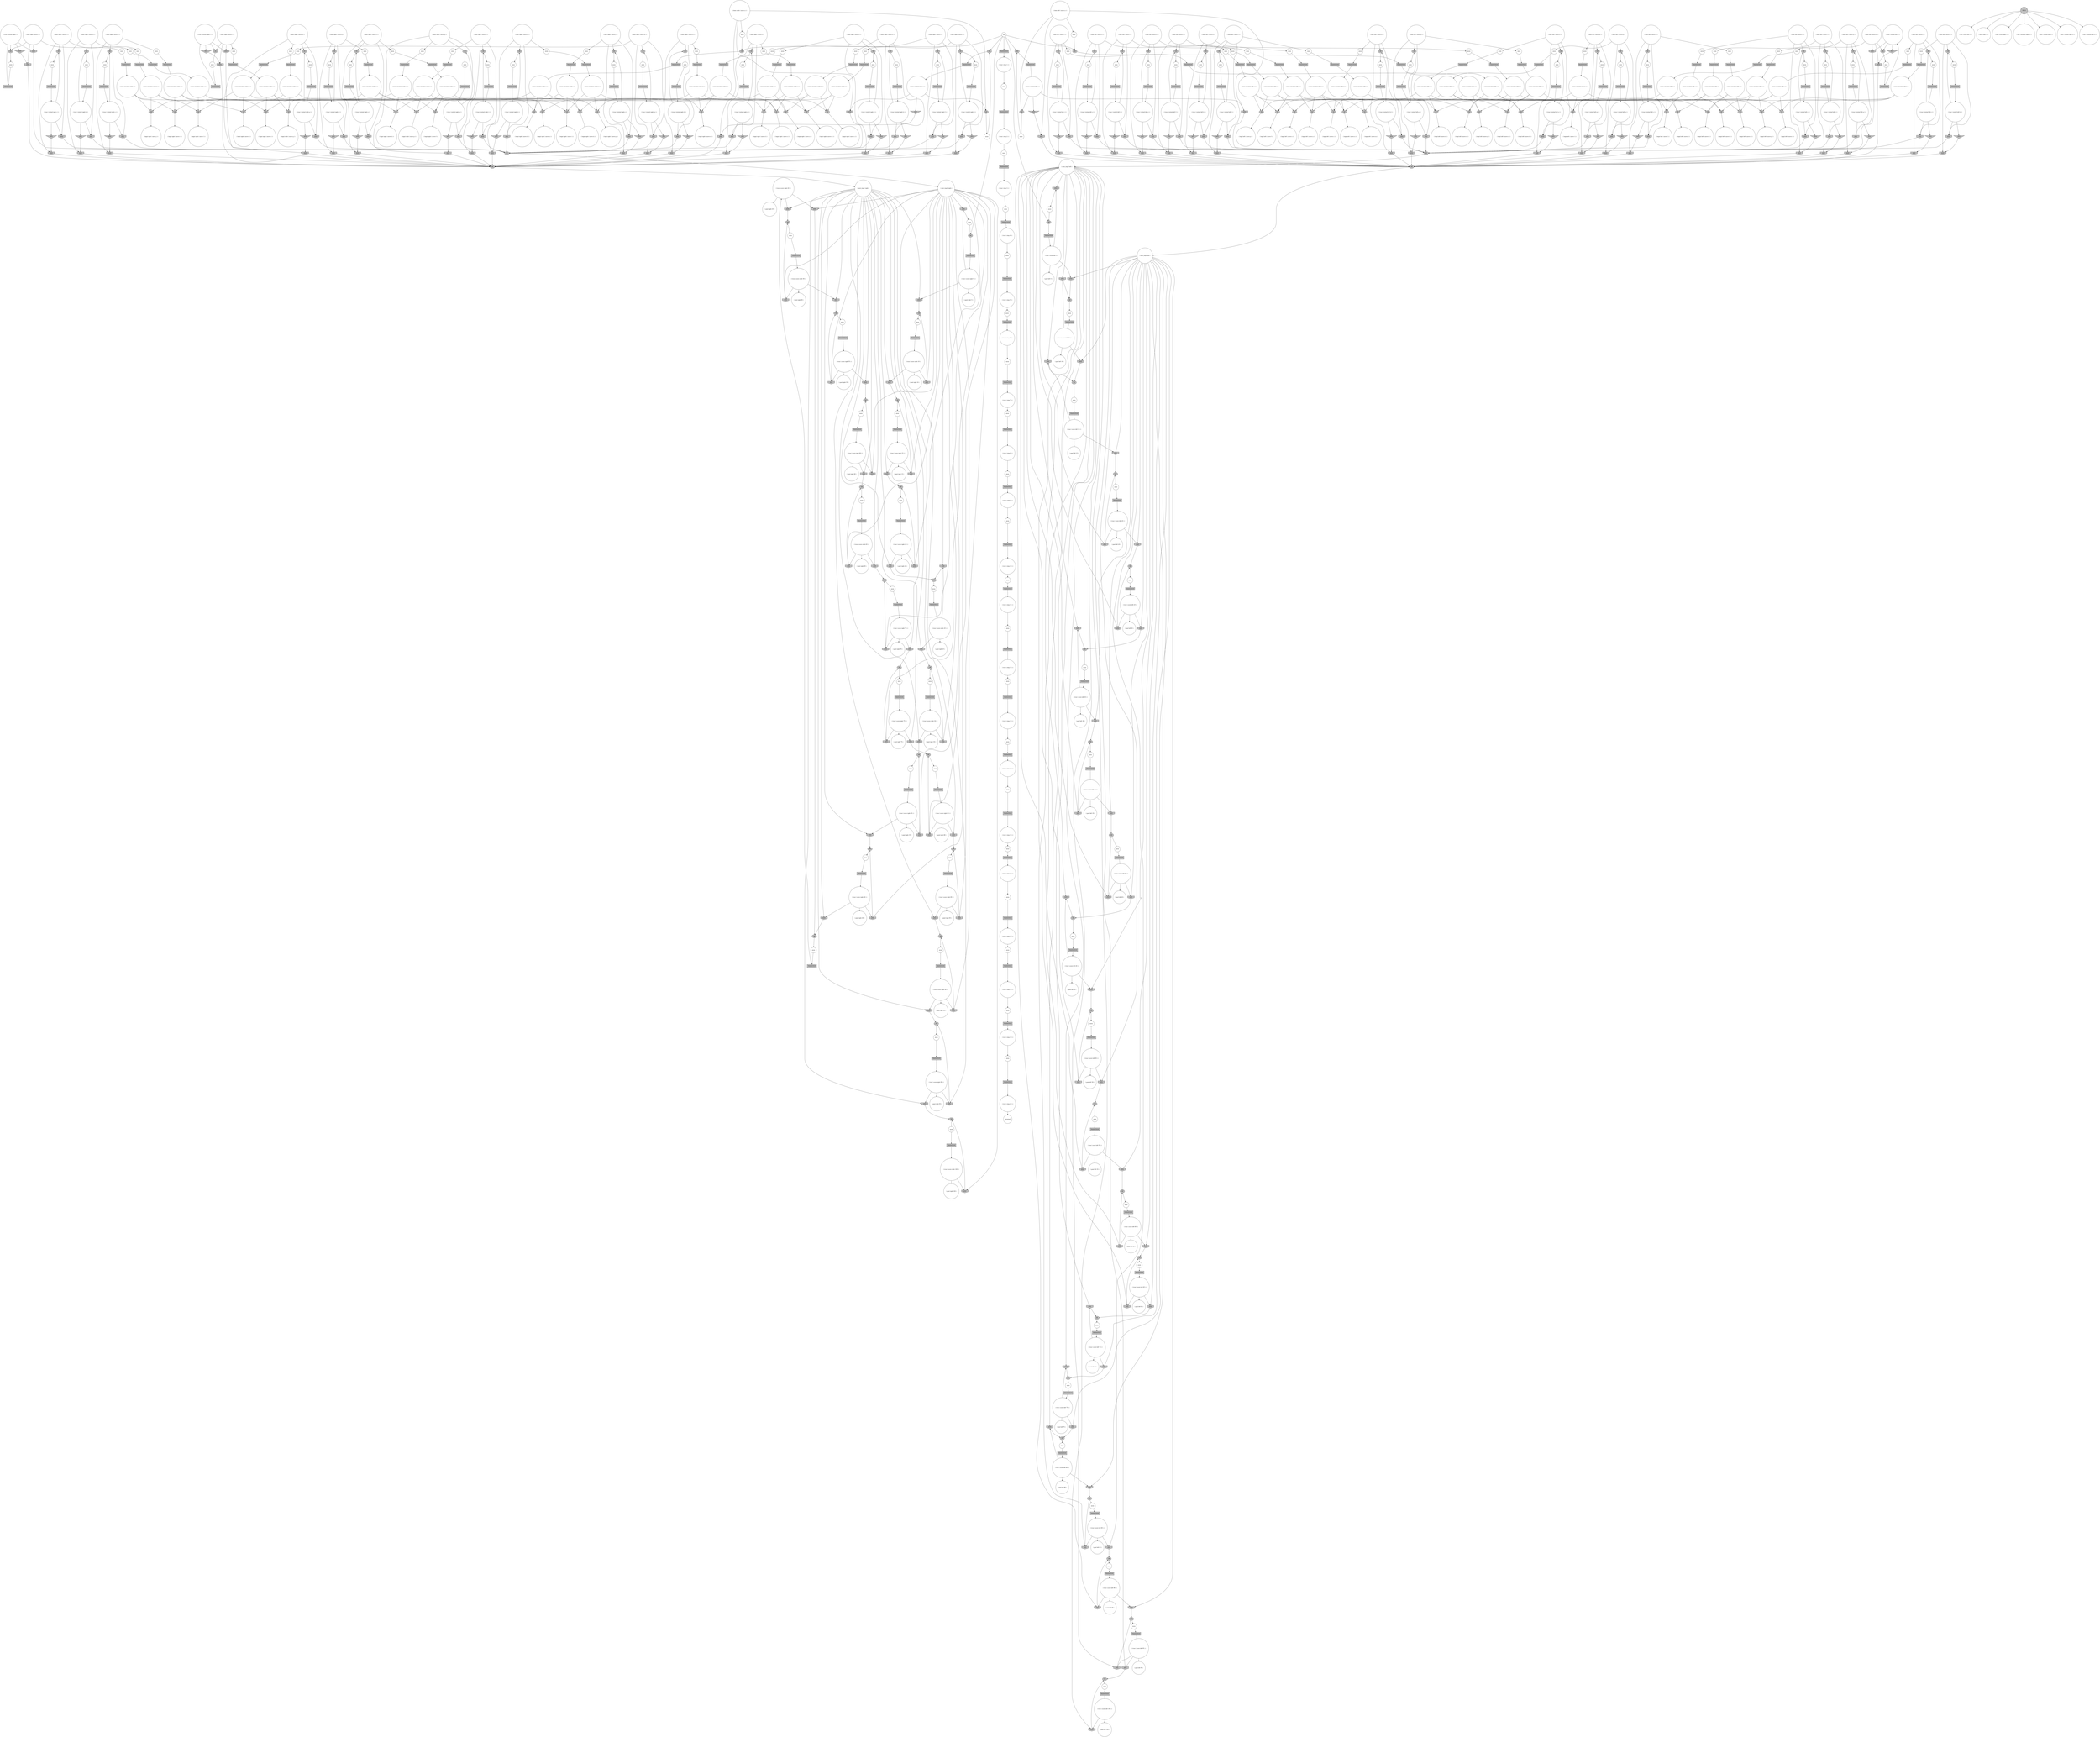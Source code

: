 digraph propNet
{
	"@137b2378"[shape=circle, style= filled, fillcolor=white, label="( true ( score right 45 ) )"]; "@137b2378"->"@34d79346"; "@137b2378"->"@21e19af8"; "@137b2378"->"@754bcd61"; 
	"@4377431"[shape=circle, style= filled, fillcolor=white, label="( true ( location left t ) )"]; "@4377431"->"@25bdbebd"; "@4377431"->"@650aefbe"; "@4377431"->"@4c7b90e3"; 
	"@15e1c5e6"[shape=box, style= filled, fillcolor=grey, label="TRANSITION"]; "@15e1c5e6"->"@1cac5a3b"; 
	"@1a8e1a84"[shape=invhouse, style= filled, fillcolor=grey, label="AND"]; "@1a8e1a84"->"@2dd3d67d"; 
	"@3368db63"[shape=circle, style= filled, fillcolor=white, label="( goal right 5 )"]; 
	"@68c0a0cb"[shape=box, style= filled, fillcolor=grey, label="TRANSITION"]; "@68c0a0cb"->"@617217d3"; 
	"@63aeeba0"[shape=circle, style= filled, fillcolor=white, label="anon"]; "@63aeeba0"->"@77bf0a09"; 
	"@32fa52ea"[shape=invhouse, style= filled, fillcolor=grey, label="AND"]; "@32fa52ea"->"@3f7c2b62"; 
	"@69524946"[shape=circle, style= filled, fillcolor=white, label="( legal left ( move q ) )"]; 
	"@779cbf89"[shape=invhouse, style= filled, fillcolor=grey, label="AND"]; "@779cbf89"->"@539c2b79"; 
	"@5f1e5f08"[shape=invhouse, style= filled, fillcolor=grey, label="AND"]; "@5f1e5f08"->"@3aaa3244"; 
	"@1801c816"[shape=ellipse, style= filled, fillcolor=grey, label="OR"]; "@1801c816"->"@5c5605ad"; 
	"@7dd935c1"[shape=circle, style= filled, fillcolor=white, label="( true ( step 18 ) )"]; "@7dd935c1"->"@3127d0"; 
	"@465c0645"[shape=circle, style= filled, fillcolor=white, label="( true ( visited left m ) )"]; "@465c0645"->"@1c3300d3"; "@465c0645"->"@1acb3a9e"; "@465c0645"->"@1e8a53b3"; 
	"@7a00fa23"[shape=box, style= filled, fillcolor=grey, label="TRANSITION"]; "@7a00fa23"->"@12326bc0"; 
	"@485de87b"[shape=box, style= filled, fillcolor=grey, label="TRANSITION"]; "@485de87b"->"@2e43b957"; 
	"@1d639ff"[shape=circle, style= filled, fillcolor=white, label="( legal left ( move k ) )"]; 
	"@754bcd61"[shape=invhouse, style= filled, fillcolor=grey, label="AND"]; "@754bcd61"->"@340476aa"; 
	"@7ecdc6e2"[shape=invtriangle, style= filled, fillcolor=grey, label="NOT"]; "@7ecdc6e2"->"@5eb1c865"; 
	"@178fa7bd"[shape=circle, style= filled, fillcolor=white, label="( init ( score left 5 ) )"]; 
	"@375b5768"[shape=box, style= filled, fillcolor=grey, label="TRANSITION"]; "@375b5768"->"@121e115f"; 
	"@1a339a0b"[shape=circle, style= filled, fillcolor=white, label="( true ( step 7 ) )"]; "@1a339a0b"->"@1d8a78d"; 
	"@5e1a3621"[shape=box, style= filled, fillcolor=grey, label="TRANSITION"]; "@5e1a3621"->"@62c2b35f"; 
	"@6d2d4d11"[shape=circle, style= filled, fillcolor=white, label="anon"]; "@6d2d4d11"->"@1d2ad34c"; 
	"@1040007c"[shape=circle, style= filled, fillcolor=white, label="( init ( step 1 ) )"]; 
	"@32b97a87"[shape=circle, style= filled, fillcolor=white, label="( true ( step 3 ) )"]; "@32b97a87"->"@3adfd1f"; 
	"@4bc48b85"[shape=circle, style= filled, fillcolor=white, label="( true ( step 16 ) )"]; "@4bc48b85"->"@70d6a011"; 
	"@67ef47ab"[shape=ellipse, style= filled, fillcolor=grey, label="OR"]; "@67ef47ab"->"@8a56938"; 
	"@7bcfb38a"[shape=circle, style= filled, fillcolor=white, label="anon"]; "@7bcfb38a"->"@8b444d2"; 
	"@38e490a2"[shape=circle, style= filled, fillcolor=white, label="( does left ( move m ) )"]; "@38e490a2"->"@1c3300d3"; "@38e490a2"->"@5931f583"; "@38e490a2"->"@1acb3a9e"; "@38e490a2"->"@151866fd"; 
	"@18de7899"[shape=circle, style= filled, fillcolor=white, label="( true ( step 19 ) )"]; "@18de7899"->"@4edaad88"; 
	"@42b2a2fe"[shape=invhouse, style= filled, fillcolor=grey, label="AND"]; "@42b2a2fe"->"@3f7c2b62"; 
	"@58825c5"[shape=box, style= filled, fillcolor=grey, label="TRANSITION"]; "@58825c5"->"@7bccda89"; 
	"@507fc830"[shape=ellipse, style= filled, fillcolor=grey, label="OR"]; "@507fc830"->"@60bd7bd2"; 
	"@21738122"[shape=invhouse, style= filled, fillcolor=grey, label="AND"]; "@21738122"->"@3fb8f1a6"; 
	"@14db2c89"[shape=ellipse, style= filled, fillcolor=grey, label="OR"]; "@14db2c89"->"@14faa77d"; 
	"@5ee61eb5"[shape=invhouse, style= filled, fillcolor=grey, label="AND"]; "@5ee61eb5"->"@34f8a52e"; 
	"@1acb3a9e"[shape=invhouse, style= filled, fillcolor=grey, label="AND"]; "@1acb3a9e"->"@3fb8f1a6"; 
	"@16cc4695"[shape=ellipse, style= filled, fillcolor=grey, label="OR"]; "@16cc4695"->"@67311bde"; 
	"@717eb925"[shape=circle, style= filled, fillcolor=white, label="( true ( score right 25 ) )"]; "@717eb925"->"@e90648"; "@717eb925"->"@43d80edd"; "@717eb925"->"@59a9bc06"; 
	"@69e4e1b8"[shape=invhouse, style= filled, fillcolor=grey, label="AND"]; "@69e4e1b8"->"@2ce6d7b4"; 
	"@1ba0b3fd"[shape=box, style= filled, fillcolor=grey, label="TRANSITION"]; "@1ba0b3fd"->"@798c7e78"; 
	"@5b180346"[shape=ellipse, style= filled, fillcolor=grey, label="OR"]; "@5b180346"->"@1e8d4a19"; 
	"@51a3b1c3"[shape=box, style= filled, fillcolor=grey, label="TRANSITION"]; "@51a3b1c3"->"@45391905"; 
	"@572edf4a"[shape=box, style= filled, fillcolor=grey, label="TRANSITION"]; "@572edf4a"->"@698798bb"; 
	"@f16af7d"[shape=invhouse, style= filled, fillcolor=grey, label="AND"]; "@f16af7d"->"@3f7c2b62"; 
	"@5422d44f"[shape=circle, style= filled, fillcolor=white, label="( next_tmp1 right )"]; "@5422d44f"->"@49ff1fd"; "@5422d44f"->"@10431fa1"; "@5422d44f"->"@1578dbdc"; "@5422d44f"->"@3c9bf11d"; "@5422d44f"->"@2726fcae"; "@5422d44f"->"@a5bc292"; "@5422d44f"->"@619a62b3"; "@5422d44f"->"@6041b10b"; "@5422d44f"->"@18fe6f35"; "@5422d44f"->"@6ffdebf1"; "@5422d44f"->"@6da5544a"; "@5422d44f"->"@59a9bc06"; "@5422d44f"->"@34d79346"; "@5422d44f"->"@a25cdb4"; "@5422d44f"->"@32d51941"; "@5422d44f"->"@2a04b3d0"; "@5422d44f"->"@14994780"; "@5422d44f"->"@412ec352"; "@5422d44f"->"@606568d9"; 
	"@2824f051"[shape=circle, style= filled, fillcolor=white, label="anon"]; "@2824f051"->"@5d660141"; 
	"@63593b23"[shape=invhouse, style= filled, fillcolor=grey, label="AND"]; "@63593b23"->"@4fb2df25"; 
	"@17f06f8c"[shape=circle, style= filled, fillcolor=white, label="( goal right 20 )"]; 
	"@6d5aea8"[shape=circle, style= filled, fillcolor=white, label="( goal left 30 )"]; 
	"@41e86969"[shape=circle, style= filled, fillcolor=white, label="anon"]; "@41e86969"->"@59d30f3d"; 
	"@6b3c03bf"[shape=box, style= filled, fillcolor=grey, label="TRANSITION"]; "@6b3c03bf"->"@361ec592"; 
	"@398f190b"[shape=invhouse, style= filled, fillcolor=grey, label="AND"]; "@398f190b"->"@3f7c2b62"; 
	"@e96e613"[shape=circle, style= filled, fillcolor=white, label="( true ( score right 50 ) )"]; "@e96e613"->"@10431fa1"; "@e96e613"->"@69e4e1b8"; "@e96e613"->"@9ac8280"; 
	"@4ad8125e"[shape=circle, style= filled, fillcolor=white, label="( goal left 35 )"]; 
	"@1462b4eb"[shape=invhouse, style= filled, fillcolor=grey, label="AND"]; "@1462b4eb"->"@539c2b79"; 
	"@5bdcab50"[shape=circle, style= filled, fillcolor=white, label="( legal left ( move f ) )"]; 
	"@4f2677a9"[shape=circle, style= filled, fillcolor=white, label="( does left ( move d ) )"]; "@4f2677a9"->"@6c0e5678"; "@4f2677a9"->"@797f4577"; "@4f2677a9"->"@5d950158"; "@4f2677a9"->"@7c07e708"; 
	"@64fff46f"[shape=box, style= filled, fillcolor=grey, label="TRANSITION"]; "@64fff46f"->"@b1daecf"; 
	"@1bde234e"[shape=invtriangle, style= filled, fillcolor=grey, label="NOT"]; "@1bde234e"->"@70fdf326"; 
	"@2c7ca4eb"[shape=circle, style= filled, fillcolor=white, label="anon"]; "@2c7ca4eb"->"@614d2309"; 
	"@4fb2df25"[shape=ellipse, style= filled, fillcolor=grey, label="OR"]; "@4fb2df25"->"@6c681802"; 
	"@3a1e7a87"[shape=invhouse, style= filled, fillcolor=grey, label="AND"]; "@3a1e7a87"->"@3fb8f1a6"; 
	"@14a3543f"[shape=invhouse, style= filled, fillcolor=grey, label="AND"]; "@14a3543f"->"@7398fff9"; 
	"@a7283a"[shape=circle, style= filled, fillcolor=white, label="( goal left 75 )"]; 
	"@28f1206c"[shape=circle, style= filled, fillcolor=white, label="anon"]; "@28f1206c"->"@7e097ddc"; 
	"@33ecfb71"[shape=invtriangle, style= filled, fillcolor=grey, label="NOT"]; "@33ecfb71"->"@6ff01d4"; 
	"@1b28b388"[shape=invhouse, style= filled, fillcolor=grey, label="AND"]; "@1b28b388"->"@3f7c2b62"; 
	"@536303c0"[shape=circle, style= filled, fillcolor=white, label="( true ( location right m ) )"]; "@536303c0"->"@1690a527"; "@536303c0"->"@1ac79d9e"; "@536303c0"->"@58905feb"; 
	"@789972d"[shape=circle, style= filled, fillcolor=white, label="( legal right ( move l ) )"]; 
	"@54f40c5c"[shape=ellipse, style= filled, fillcolor=grey, label="OR"]; "@54f40c5c"->"@6accbbb9"; 
	"@2393033f"[shape=circle, style= filled, fillcolor=white, label="( goal right 55 )"]; 
	"@75f9d557"[shape=circle, style= filled, fillcolor=white, label="anon"]; "@75f9d557"->"@51a3b1c3"; 
	"@248f8421"[shape=ellipse, style= filled, fillcolor=grey, label="OR"]; "@248f8421"->"@1a0245a4"; 
	"@6643a6ec"[shape=circle, style= filled, fillcolor=white, label="anon"]; "@6643a6ec"->"@609ba99"; 
	"@e7a46ce"[shape=ellipse, style= filled, fillcolor=grey, label="OR"]; "@e7a46ce"->"@3c91128b"; 
	"@10d02064"[shape=ellipse, style= filled, fillcolor=grey, label="OR"]; "@10d02064"->"@4548e23d"; 
	"@24f3d446"[shape=invhouse, style= filled, fillcolor=grey, label="AND"]; "@24f3d446"->"@4fb2df25"; 
	"@1ebc360b"[shape=ellipse, style= filled, fillcolor=grey, label="OR"]; "@1ebc360b"->"@2ab2f857"; 
	"@15219d96"[shape=invhouse, style= filled, fillcolor=grey, label="AND"]; "@15219d96"->"@3fb8f1a6"; 
	"@606568d9"[shape=invhouse, style= filled, fillcolor=grey, label="AND"]; "@606568d9"->"@340476aa"; 
	"@2d5e25e0"[shape=circle, style= filled, fillcolor=white, label="anon"]; "@2d5e25e0"->"@247d4da1"; 
	"@294089ff"[shape=box, style= filled, fillcolor=grey, label="TRANSITION"]; "@294089ff"->"@4310f0fc"; 
	"@71dcfde"[shape=ellipse, style= filled, fillcolor=grey, label="OR"]; "@71dcfde"->"@6d33fe11"; 
	"@51ec8129"[shape=ellipse, style= filled, fillcolor=grey, label="OR"]; "@51ec8129"->"@72a3ce85"; 
	"@7657be92"[shape=circle, style= filled, fillcolor=white, label="( init ( score right 5 ) )"]; 
	"@70d6a011"[shape=circle, style= filled, fillcolor=white, label="anon"]; "@70d6a011"->"@21db88fa"; 
	"@3f7e33f"[shape=circle, style= filled, fillcolor=white, label="( true ( location left d ) )"]; "@3f7e33f"->"@3c5c0a0b"; "@3f7e33f"->"@24d5f662"; "@3f7e33f"->"@9591423"; 
	"@ed15619"[shape=circle, style= filled, fillcolor=white, label="anon"]; "@ed15619"->"@49b7340c"; 
	"@a5bc292"[shape=invhouse, style= filled, fillcolor=grey, label="AND"]; "@a5bc292"->"@67ef47ab"; 
	"@6e64deb4"[shape=invhouse, style= filled, fillcolor=grey, label="AND"]; "@6e64deb4"->"@4fb2df25"; 
	"@2558258a"[shape=circle, style= filled, fillcolor=white, label="anon"]; "@2558258a"->"@66e695a"; 
	"@668b3659"[shape=box, style= filled, fillcolor=grey, label="TRANSITION"]; "@668b3659"->"@7f3ef044"; 
	"@53047bd1"[shape=invhouse, style= filled, fillcolor=grey, label="AND"]; "@53047bd1"->"@539c2b79"; 
	"@165f0e89"[shape=invhouse, style= filled, fillcolor=grey, label="AND"]; "@165f0e89"->"@539c2b79"; 
	"@190b09dc"[shape=ellipse, style= filled, fillcolor=grey, label="OR"]; "@190b09dc"->"@45264e38"; 
	"@7618ac"[shape=invtriangle, style= filled, fillcolor=grey, label="NOT"]; "@7618ac"->"@326365b5"; 
	"@3056808b"[shape=circle, style= filled, fillcolor=white, label="anon"]; "@3056808b"->"@1a9b3356"; 
	"@624472a5"[shape=box, style= filled, fillcolor=grey, label="TRANSITION"]; "@624472a5"->"@591dbb78"; 
	"@53c25b26"[shape=box, style= filled, fillcolor=grey, label="TRANSITION"]; "@53c25b26"->"@497b8432"; 
	"@3be31307"[shape=invhouse, style= filled, fillcolor=grey, label="AND"]; "@3be31307"->"@539c2b79"; 
	"@539c2b79"[shape=ellipse, style= filled, fillcolor=grey, label="OR"]; "@539c2b79"->"@5422d44f"; 
	"@577c9f91"[shape=box, style= filled, fillcolor=grey, label="TRANSITION"]; "@577c9f91"->"@1a339a0b"; 
	"@24eb7c05"[shape=invhouse, style= filled, fillcolor=grey, label="AND"]; "@24eb7c05"->"@4cda9698"; 
	"@3aaa3244"[shape=ellipse, style= filled, fillcolor=grey, label="OR"]; "@3aaa3244"->"@6492eb02"; 
	"@5ee98606"[shape=circle, style= filled, fillcolor=white, label="( true ( step 20 ) )"]; "@5ee98606"->"@1373e52"; 
	"@2cf30402"[shape=circle, style= filled, fillcolor=white, label="( true ( score right 95 ) )"]; "@2cf30402"->"@65d02df"; "@2cf30402"->"@3c9bf11d"; "@2cf30402"->"@31a84a55"; 
	"@511261e6"[shape=ellipse, style= filled, fillcolor=grey, label="OR"]; "@511261e6"->"@44737da8"; 
	"@ec4ce33"[shape=ellipse, style= filled, fillcolor=grey, label="OR"]; "@ec4ce33"->"@3001c9ef"; 
	"@7ee4d61a"[shape=ellipse, style= filled, fillcolor=grey, label="OR"]; "@7ee4d61a"->"@74520538"; 
	"@34ccf5cd"[shape=circle, style= filled, fillcolor=white, label="( true ( step 11 ) )"]; "@34ccf5cd"->"@7a1725b1"; 
	"@5b7f1a79"[shape=circle, style= filled, fillcolor=white, label="( true ( visited right q ) )"]; "@5b7f1a79"->"@28f65d74"; "@5b7f1a79"->"@41cd9f68"; "@5b7f1a79"->"@7572c8d8"; 
	"@7987e88e"[shape=circle, style= filled, fillcolor=white, label="( legal left ( move a ) )"]; 
	"@2776667d"[shape=box, style= filled, fillcolor=grey, label="TRANSITION"]; "@2776667d"->"@36c7fb1f"; 
	"@1c5d7d56"[shape=ellipse, style= filled, fillcolor=grey, label="OR"]; "@1c5d7d56"->"@66bf08a4"; 
	"@4815d919"[shape=invhouse, style= filled, fillcolor=grey, label="AND"]; "@4815d919"->"@539c2b79"; 
	"@5ecdc7c0"[shape=ellipse, style= filled, fillcolor=grey, label="OR"]; "@5ecdc7c0"->"@9c99c63"; 
	"@2a51fb5f"[shape=invhouse, style= filled, fillcolor=grey, label="AND"]; "@2a51fb5f"->"@460e302b"; 
	"@45328c3c"[shape=circle, style= filled, fillcolor=white, label="( init ( location right a ) )"]; 
	"@5d3a5c2a"[shape=box, style= filled, fillcolor=grey, label="TRANSITION"]; "@5d3a5c2a"->"@78ca6d4a"; 
	"@683b412f"[shape=box, style= filled, fillcolor=grey, label="TRANSITION"]; "@683b412f"->"@33717fd1"; 
	"@7bc1fad6"[shape=circle, style= filled, fillcolor=white, label="( goal left 25 )"]; 
	"@4a7b0362"[shape=circle, style= filled, fillcolor=white, label="anon"]; "@4a7b0362"->"@583a8b6d"; 
	"@5f990685"[shape=circle, style= filled, fillcolor=white, label="anon"]; "@5f990685"->"@4506af85"; 
	"@5195588b"[shape=circle, style= filled, fillcolor=white, label="( does right ( move m ) )"]; "@5195588b"->"@d9723c6"; "@5195588b"->"@24f3d446"; "@5195588b"->"@59a23b0"; "@5195588b"->"@2fe06d6f"; 
	"@5d0efc10"[shape=circle, style= filled, fillcolor=white, label="( true ( score left 70 ) )"]; "@5d0efc10"->"@6220cbb2"; "@5d0efc10"->"@72ef2778"; "@5d0efc10"->"@3751eb9"; 
	"@7143e35"[shape=circle, style= filled, fillcolor=white, label="( true ( score right 55 ) )"]; "@7143e35"->"@1578dbdc"; "@7143e35"->"@14a3543f"; "@7143e35"->"@2393033f"; 
	"@21db88fa"[shape=box, style= filled, fillcolor=grey, label="TRANSITION"]; "@21db88fa"->"@74f84629"; 
	"@5f9a96b2"[shape=ellipse, style= filled, fillcolor=grey, label="OR"]; "@5f9a96b2"->"@23484e1"; 
	"@750e67c"[shape=circle, style= filled, fillcolor=white, label="( true ( visited right s ) )"]; "@750e67c"->"@1ebc360b"; "@750e67c"->"@15c96f15"; "@750e67c"->"@52feff80"; 
	"@61f928d7"[shape=box, style= filled, fillcolor=grey, label="TRANSITION"]; "@61f928d7"->"@16b1e23"; 
	"@2efcffd3"[shape=circle, style= filled, fillcolor=white, label="( true ( visited left g ) )"]; "@2efcffd3"->"@78329ea1"; "@2efcffd3"->"@ec4ce33"; "@2efcffd3"->"@1317886b"; 
	"@731f722e"[shape=circle, style= filled, fillcolor=white, label="( goal left 50 )"]; 
	"@61531061"[shape=circle, style= filled, fillcolor=white, label="( true ( location right l ) )"]; "@61531061"->"@15dcd74d"; "@61531061"->"@71dcfde"; "@61531061"->"@63d3b997"; 
	"@366f375d"[shape=invhouse, style= filled, fillcolor=grey, label="AND"]; "@366f375d"->"@4fb2df25"; 
	"@20b05189"[shape=ellipse, style= filled, fillcolor=grey, label="OR"]; "@20b05189"->"@4c0622bd"; 
	"@4c234519"[shape=circle, style= filled, fillcolor=white, label="anon"]; "@4c234519"->"@6c6b89b5"; 
	"@1a142328"[shape=circle, style= filled, fillcolor=white, label="( true ( visited right m ) )"]; "@1a142328"->"@66a7ed97"; "@1a142328"->"@24f3d446"; "@1a142328"->"@2fe06d6f"; 
	"@698798bb"[shape=circle, style= filled, fillcolor=white, label="( true ( location left f ) )"]; "@698798bb"->"@71ce403e"; "@698798bb"->"@3c5c0a0b"; "@698798bb"->"@613232bb"; 
	"@fa90695"[shape=invhouse, style= filled, fillcolor=grey, label="AND"]; "@fa90695"->"@10d02064"; 
	"@2b971aa8"[shape=circle, style= filled, fillcolor=white, label="( does left ( move c ) )"]; "@2b971aa8"->"@2558258a"; "@2b971aa8"->"@5fb99eed"; "@2b971aa8"->"@42b2a2fe"; "@2b971aa8"->"@271855a5"; 
	"@19700d3"[shape=circle, style= filled, fillcolor=white, label="anon"]; "@19700d3"->"@68c0a0cb"; 
	"@7bccda89"[shape=circle, style= filled, fillcolor=white, label="( true ( visited left d ) )"]; "@7bccda89"->"@6c0e5678"; "@7bccda89"->"@11cecf19"; "@7bccda89"->"@797f4577"; 
	"@5775e63d"[shape=circle, style= filled, fillcolor=white, label="( true ( visited left o ) )"]; "@5775e63d"->"@170f682d"; "@5775e63d"->"@6716c830"; "@5775e63d"->"@776a1dd3"; 
	"@38e8c9a0"[shape=ellipse, style= filled, fillcolor=grey, label="OR"]; "@38e8c9a0"->"@966703b"; 
	"@6041b10b"[shape=invhouse, style= filled, fillcolor=grey, label="AND"]; "@6041b10b"->"@747930a8"; 
	"@2a6e8b3c"[shape=circle, style= filled, fillcolor=white, label="( true ( step 1 ) )"]; "@2a6e8b3c"->"@5518a85e"; 
	"@5fb99eed"[shape=ellipse, style= filled, fillcolor=grey, label="OR"]; "@5fb99eed"->"@4e106a2a"; 
	"@3c0ba55f"[shape=invtriangle, style= filled, fillcolor=grey, label="NOT"]; "@3c0ba55f"->"@1b28b388"; 
	"@2fa536f0"[shape=invhouse, style= filled, fillcolor=grey, label="AND"]; "@2fa536f0"->"@6f28969b"; 
	"@74f98da3"[shape=circle, style= filled, fillcolor=white, label="( true ( step 4 ) )"]; "@74f98da3"->"@28902cce"; 
	"@6aec9bb0"[shape=circle, style= filled, fillcolor=white, label="anon"]; "@6aec9bb0"->"@53c25b26"; 
	"@6000a95c"[shape=circle, style= filled, fillcolor=white, label="( init ( visited left a ) )"]; 
	"@61d3088f"[shape=box, style= filled, fillcolor=grey, label="TRANSITION"]; "@61d3088f"->"@15ed4344"; 
	"@966703b"[shape=circle, style= filled, fillcolor=white, label="anon"]; "@966703b"->"@375b5768"; 
	"@1e0e0be"[shape=circle, style= filled, fillcolor=white, label="anon"]; "@1e0e0be"->"@42e801c1"; 
	"@580a4154"[shape=box, style= filled, fillcolor=grey, label="TRANSITION"]; "@580a4154"->"@1f3b6bbb"; 
	"@5a0fb36d"[shape=circle, style= filled, fillcolor=white, label="anon"]; "@5a0fb36d"->"@3452714f"; 
	"@6e132771"[shape=ellipse, style= filled, fillcolor=grey, label="OR"]; "@6e132771"->"@638af175"; 
	"@3567c403"[shape=circle, style= filled, fillcolor=white, label="( true ( score left 30 ) )"]; "@3567c403"->"@5699db28"; "@3567c403"->"@25b48f97"; "@3567c403"->"@6d5aea8"; 
	"@6e45bf23"[shape=box, style= filled, fillcolor=grey, label="TRANSITION"]; "@6e45bf23"->"@aff866f"; 
	"@74520538"[shape=circle, style= filled, fillcolor=white, label="anon"]; "@74520538"->"@5c5b3340"; 
	"@796913"[shape=box, style= filled, fillcolor=grey, label="TRANSITION"]; "@796913"->"@53b046ea"; 
	"@23182277"[shape=circle, style= filled, fillcolor=white, label="( does right ( move p ) )"]; "@23182277"->"@1940ec55"; "@23182277"->"@1462b4eb"; "@23182277"->"@6d7bcba5"; "@23182277"->"@3f5a3a35"; 
	"@6accbbb9"[shape=circle, style= filled, fillcolor=white, label="( legal right ( move i ) )"]; 
	"@53e70290"[shape=circle, style= filled, fillcolor=white, label="anon"]; "@53e70290"->"@6ef123c0"; 
	"@16238759"[shape=circle, style= filled, fillcolor=white, label="( goal right 30 )"]; 
	"@6f7f6601"[shape=circle, style= filled, fillcolor=white, label="anon"]; "@6f7f6601"->"@1ba0b3fd"; 
	"@32dba53"[shape=invhouse, style= filled, fillcolor=grey, label="AND"]; "@32dba53"->"@4fb2df25"; 
	"@9b308cc"[shape=invhouse, style= filled, fillcolor=grey, label="AND"]; "@9b308cc"->"@4fb2df25"; 
	"@46787ff8"[shape=circle, style= filled, fillcolor=white, label="( true ( location left j ) )"]; "@46787ff8"->"@f298bc8"; "@46787ff8"->"@68a5e44c"; "@46787ff8"->"@43e321f9"; 
	"@2dde045d"[shape=circle, style= filled, fillcolor=white, label="anon"]; "@2dde045d"->"@2947f645"; 
	"@677596ff"[shape=box, style= filled, fillcolor=grey, label="TRANSITION"]; "@677596ff"->"@10cb64"; 
	"@5b3292bf"[shape=ellipse, style= filled, fillcolor=grey, label="OR"]; "@5b3292bf"->"@6e262d82"; 
	"@102bc9a4"[shape=box, style= filled, fillcolor=grey, label="TRANSITION"]; "@102bc9a4"->"@200e2b3a"; 
	"@3682c710"[shape=circle, style= filled, fillcolor=white, label="( true ( location right b ) )"]; "@3682c710"->"@15dcd74d"; "@3682c710"->"@1801c816"; "@3682c710"->"@60f69b8b"; 
	"@6220cbb2"[shape=invhouse, style= filled, fillcolor=grey, label="AND"]; "@6220cbb2"->"@6e132771"; 
	"@51cb3858"[shape=circle, style= filled, fillcolor=white, label="( true ( visited left t ) )"]; "@51cb3858"->"@5509ab18"; "@51cb3858"->"@4c01c604"; "@51cb3858"->"@15e86136"; 
	"@3a05fb9c"[shape=box, style= filled, fillcolor=grey, label="TRANSITION"]; "@3a05fb9c"->"@2130a7f4"; 
	"@26a2bf38"[shape=invtriangle, style= filled, fillcolor=grey, label="NOT"]; "@26a2bf38"->"@53047bd1"; 
	"@62c2b35f"[shape=circle, style= filled, fillcolor=white, label="( true ( score right 15 ) )"]; "@62c2b35f"->"@49ff1fd"; "@62c2b35f"->"@45d78f25"; "@62c2b35f"->"@4cdfdfb6"; 
	"@8a56938"[shape=circle, style= filled, fillcolor=white, label="anon"]; "@8a56938"->"@38e41919"; 
	"@4e1ea780"[shape=circle, style= filled, fillcolor=white, label="( goal left 85 )"]; 
	"@5eb73728"[shape=invhouse, style= filled, fillcolor=grey, label="AND"]; "@5eb73728"->"@190b09dc"; 
	"@1f5e96fe"[shape=circle, style= filled, fillcolor=white, label="( does right ( move k ) )"]; "@1f5e96fe"->"@6b6d440c"; "@1f5e96fe"->"@1e0332a1"; "@1f5e96fe"->"@544daa99"; "@1f5e96fe"->"@5eb1c865"; 
	"@1a7a13d9"[shape=circle, style= filled, fillcolor=white, label="( goal left 95 )"]; 
	"@145e1dfd"[shape=invhouse, style= filled, fillcolor=grey, label="AND"]; "@145e1dfd"->"@e7a46ce"; 
	"@96538c3"[shape=circle, style= filled, fillcolor=white, label="anon"]; "@96538c3"->"@7a00fa23"; 
	"@202bba5"[shape=ellipse, style= filled, fillcolor=grey, label="OR"]; "@202bba5"->"@6e3c800e"; 
	"@3c4ca6c"[shape=doublecircle, style= filled, fillcolor=grey, label="TRUE"]; "@3c4ca6c"->"@178fa7bd"; "@3c4ca6c"->"@705306c0"; "@3c4ca6c"->"@7657be92"; "@3c4ca6c"->"@1ffc716"; "@3c4ca6c"->"@1040007c"; "@3c4ca6c"->"@6000a95c"; "@3c4ca6c"->"@45328c3c"; 
	"@7fccd665"[shape=circle, style= filled, fillcolor=white, label="( legal left ( move s ) )"]; 
	"@6e376f9e"[shape=circle, style= filled, fillcolor=white, label="( goal right 100 )"]; 
	"@3fee7e44"[shape=box, style= filled, fillcolor=grey, label="TRANSITION"]; "@3fee7e44"->"@3682c710"; 
	"@48977927"[shape=box, style= filled, fillcolor=grey, label="TRANSITION"]; "@48977927"->"@2f21e280"; 
	"@46d55dc"[shape=box, style= filled, fillcolor=grey, label="TRANSITION"]; "@46d55dc"->"@7d3a3cdb"; 
	"@ea2c710"[shape=ellipse, style= filled, fillcolor=grey, label="OR"]; "@ea2c710"->"@65542a33"; 
	"@6f28969b"[shape=circle, style= filled, fillcolor=white, label="anon"]; "@6f28969b"->"@ea2c710"; 
	"@88e132"[shape=circle, style= filled, fillcolor=white, label="anon"]; "@88e132"->"@507fc830"; 
	"@24c0a57d"[shape=invtriangle, style= filled, fillcolor=grey, label="NOT"]; "@24c0a57d"->"@540fe25e"; 
	"@1ba94216"[shape=box, style= filled, fillcolor=grey, label="TRANSITION"]; "@1ba94216"->"@513574a4"; 
	"@2111b8d1"[shape=box, style= filled, fillcolor=grey, label="TRANSITION"]; "@2111b8d1"->"@1a142328"; 
	"@50bf197c"[shape=circle, style= filled, fillcolor=white, label="( true ( step 6 ) )"]; "@50bf197c"->"@469e048"; 
	"@1c431d8b"[shape=circle, style= filled, fillcolor=white, label="( does right ( move o ) )"]; "@1c431d8b"->"@3c533639"; "@1c431d8b"->"@52b7fe1d"; "@1c431d8b"->"@70fdf326"; "@1c431d8b"->"@5a6a8d94"; 
	"@4163e0ab"[shape=circle, style= filled, fillcolor=white, label="anon"]; "@4163e0ab"->"@222c174e"; 
	"@3b42628a"[shape=invhouse, style= filled, fillcolor=grey, label="AND"]; "@3b42628a"->"@3fb8f1a6"; 
	"@43427a8b"[shape=ellipse, style= filled, fillcolor=grey, label="OR"]; "@43427a8b"->"@4163e0ab"; 
	"@63508a9a"[shape=circle, style= filled, fillcolor=white, label="( true ( visited right b ) )"]; "@63508a9a"->"@26f0c583"; "@63508a9a"->"@762269ee"; "@63508a9a"->"@2b7cc7d0"; 
	"@283439f8"[shape=circle, style= filled, fillcolor=white, label="anon"]; "@283439f8"->"@2739018c"; 
	"@1a9b3356"[shape=box, style= filled, fillcolor=grey, label="TRANSITION"]; "@1a9b3356"->"@2cf30402"; 
	"@39e4382a"[shape=ellipse, style= filled, fillcolor=grey, label="OR"]; "@39e4382a"->"@18ecd300"; 
	"@2f39ceed"[shape=circle, style= filled, fillcolor=white, label="( true ( location left h ) )"]; "@2f39ceed"->"@f298bc8"; "@2f39ceed"->"@613232bb"; "@2f39ceed"->"@47cc7b31"; 
	"@2a04b3d0"[shape=invhouse, style= filled, fillcolor=grey, label="AND"]; "@2a04b3d0"->"@34dec8cd"; 
	"@4ff73e22"[shape=ellipse, style= filled, fillcolor=grey, label="OR"]; "@4ff73e22"->"@35b5638d"; 
	"@33aa427c"[shape=circle, style= filled, fillcolor=white, label="anon"]; "@33aa427c"->"@668b3659"; 
	"@34f8a52e"[shape=ellipse, style= filled, fillcolor=grey, label="OR"]; "@34f8a52e"->"@78650f9d"; 
	"@44737da8"[shape=circle, style= filled, fillcolor=white, label="anon"]; "@44737da8"->"@185f7ce3"; 
	"@247d4da1"[shape=box, style= filled, fillcolor=grey, label="TRANSITION"]; "@247d4da1"->"@2fe23d42"; 
	"@567c97a2"[shape=circle, style= filled, fillcolor=white, label="( true ( visited right r ) )"]; "@567c97a2"->"@63593b23"; "@567c97a2"->"@5d5e1f55"; "@567c97a2"->"@514d8e33"; 
	"@2372da92"[shape=invtriangle, style= filled, fillcolor=grey, label="NOT"]; "@2372da92"->"@42b2a2fe"; 
	"@7d3a3cdb"[shape=circle, style= filled, fillcolor=white, label="( true ( visited left b ) )"]; "@7d3a3cdb"->"@7b67cda6"; "@7d3a3cdb"->"@12b23deb"; "@7d3a3cdb"->"@7618ac"; 
	"@10cf012e"[shape=circle, style= filled, fillcolor=white, label="( legal right ( move d ) )"]; 
	"@47a9be4b"[shape=circle, style= filled, fillcolor=white, label="anon"]; "@47a9be4b"->"@15153bea"; 
	"@dc6ec22"[shape=invhouse, style= filled, fillcolor=grey, label="AND"]; "@dc6ec22"->"@2b4d3abf"; 
	"@451464f1"[shape=circle, style= filled, fillcolor=white, label="( true ( score right 65 ) )"]; "@451464f1"->"@42421545"; "@451464f1"->"@619a62b3"; "@451464f1"->"@21fa3006"; 
	"@2427ba8"[shape=box, style= filled, fillcolor=grey, label="TRANSITION"]; "@2427ba8"->"@465c0645"; 
	"@3001c9ef"[shape=circle, style= filled, fillcolor=white, label="anon"]; "@3001c9ef"->"@39b6c3cf"; 
	"@317d2f8"[shape=circle, style= filled, fillcolor=white, label="( does right ( move d ) )"]; "@317d2f8"->"@14b20759"; "@317d2f8"->"@21ea9c67"; "@317d2f8"->"@7f2e2ac3"; "@317d2f8"->"@1ab530ea"; 
	"@6da5544a"[shape=invhouse, style= filled, fillcolor=grey, label="AND"]; "@6da5544a"->"@17f49017"; 
	"@71ce403e"[shape=ellipse, style= filled, fillcolor=grey, label="OR"]; "@71ce403e"->"@1d5958c7"; 
	"@12326bc0"[shape=circle, style= filled, fillcolor=white, label="( true ( location right t ) )"]; "@12326bc0"->"@71dcfde"; "@12326bc0"->"@4fc8500c"; "@12326bc0"->"@224ca80b"; 
	"@2b4d3abf"[shape=ellipse, style= filled, fillcolor=grey, label="OR"]; "@2b4d3abf"->"@211c827b"; 
	"@1bb5324d"[shape=invtriangle, style= filled, fillcolor=grey, label="NOT"]; "@1bb5324d"->"@32cfbe63"; 
	"@2e3c31a"[shape=circle, style= filled, fillcolor=white, label="( true ( step 15 ) )"]; "@2e3c31a"->"@644edf1"; 
	"@5c5605ad"[shape=circle, style= filled, fillcolor=white, label="( legal right ( move j ) )"]; 
	"@21fa3006"[shape=circle, style= filled, fillcolor=white, label="( goal right 65 )"]; 
	"@38e41919"[shape=box, style= filled, fillcolor=grey, label="TRANSITION"]; "@38e41919"->"@6d75d89a"; 
	"@4c01c604"[shape=invhouse, style= filled, fillcolor=grey, label="AND"]; "@4c01c604"->"@3fb8f1a6"; 
	"@2f6fb569"[shape=circle, style= filled, fillcolor=white, label="( true ( location left q ) )"]; "@2f6fb569"->"@650aefbe"; "@2f6fb569"->"@613232bb"; "@2f6fb569"->"@788295b9"; 
	"@610c630b"[shape=invhouse, style= filled, fillcolor=grey, label="AND"]; "@610c630b"->"@3fb8f1a6"; 
	"@16895c8e"[shape=invtriangle, style= filled, fillcolor=grey, label="NOT"]; "@16895c8e"->"@2b88647a"; 
	"@6fdd05d5"[shape=ellipse, style= filled, fillcolor=grey, label="OR"]; "@6fdd05d5"->"@716abaa8"; 
	"@5ef754fc"[shape=circle, style= filled, fillcolor=white, label="( goal right 90 )"]; 
	"@5d5e1f55"[shape=ellipse, style= filled, fillcolor=grey, label="OR"]; "@5d5e1f55"->"@63aeeba0"; 
	"@26c6ecca"[shape=circle, style= filled, fillcolor=white, label="( true ( visited right t ) )"]; "@26c6ecca"->"@56a31104"; "@26c6ecca"->"@6fdd05d5"; "@26c6ecca"->"@3eda7ad3"; 
	"@5856ba47"[shape=box, style= filled, fillcolor=grey, label="TRANSITION"]; "@5856ba47"->"@5c54da5f"; 
	"@38ad7abf"[shape=circle, style= filled, fillcolor=white, label="( goal right 40 )"]; 
	"@48f5b2e1"[shape=circle, style= filled, fillcolor=white, label="( true ( score right 5 ) )"]; "@48f5b2e1"->"@2fa536f0"; "@48f5b2e1"->"@18fe6f35"; "@48f5b2e1"->"@3368db63"; 
	"@3c141600"[shape=invhouse, style= filled, fillcolor=grey, label="AND"]; "@3c141600"->"@4fb2df25"; 
	"@19a393b6"[shape=circle, style= filled, fillcolor=white, label="( true ( visited right k ) )"]; "@19a393b6"->"@6b6d440c"; "@19a393b6"->"@1e0332a1"; "@19a393b6"->"@7ecdc6e2"; 
	"@43e321f9"[shape=ellipse, style= filled, fillcolor=grey, label="OR"]; "@43e321f9"->"@5e66293"; 
	"@9e233fd"[shape=box, style= filled, fillcolor=grey, label="TRANSITION"]; "@9e233fd"->"@58003532"; 
	"@2abc289f"[shape=box, style= filled, fillcolor=grey, label="TRANSITION"]; "@2abc289f"->"@3ab0661a"; 
	"@25b48f97"[shape=invhouse, style= filled, fillcolor=grey, label="AND"]; "@25b48f97"->"@8a13240"; 
	"@1e21d406"[shape=circle, style= filled, fillcolor=white, label="( true ( score right 100 ) )"]; "@1e21d406"->"@5ee61eb5"; "@1e21d406"->"@6e376f9e"; 
	"@2e356405"[shape=invhouse, style= filled, fillcolor=grey, label="AND"]; "@2e356405"->"@7ee4d61a"; 
	"@5b80b9b1"[shape=invhouse, style= filled, fillcolor=grey, label="AND"]; "@5b80b9b1"->"@4fb2df25"; 
	"@4503af37"[shape=box, style= filled, fillcolor=grey, label="TRANSITION"]; "@4503af37"->"@fe5341"; 
	"@694c0b79"[shape=circle, style= filled, fillcolor=white, label="( true ( score left 65 ) )"]; "@694c0b79"->"@5162d526"; "@694c0b79"->"@32959a7"; "@694c0b79"->"@5b71655e"; 
	"@679975a3"[shape=circle, style= filled, fillcolor=white, label="( legal left ( move d ) )"]; 
	"@3371894b"[shape=circle, style= filled, fillcolor=white, label="( does right ( move s ) )"]; "@3371894b"->"@1dc2b611"; "@3371894b"->"@1ebc360b"; "@3371894b"->"@52feff80"; "@3371894b"->"@6dcc0e33"; 
	"@767e1445"[shape=ellipse, style= filled, fillcolor=grey, label="OR"]; "@767e1445"->"@4c234519"; 
	"@4cda9698"[shape=ellipse, style= filled, fillcolor=grey, label="OR"]; "@4cda9698"->"@4265a5a8"; 
	"@63d3b997"[shape=ellipse, style= filled, fillcolor=grey, label="OR"]; "@63d3b997"->"@4a120728"; 
	"@614d2309"[shape=box, style= filled, fillcolor=grey, label="TRANSITION"]; "@614d2309"->"@3ac8b161"; 
	"@7a7fa03a"[shape=circle, style= filled, fillcolor=white, label="( does left ( move s ) )"]; "@7a7fa03a"->"@21738122"; "@7a7fa03a"->"@77e4a01f"; "@7a7fa03a"->"@545cb610"; "@7a7fa03a"->"@32cfbe63"; 
	"@629d70db"[shape=box, style= filled, fillcolor=grey, label="TRANSITION"]; "@629d70db"->"@26c6ecca"; 
	"@224ca80b"[shape=ellipse, style= filled, fillcolor=grey, label="OR"]; "@224ca80b"->"@3b2a3dd9"; 
	"@4e5fa417"[shape=circle, style= filled, fillcolor=white, label="( does right ( move q ) )"]; "@4e5fa417"->"@28f65d74"; "@4e5fa417"->"@41cd9f68"; "@4e5fa417"->"@6d8aff63"; "@4e5fa417"->"@74bb5ee4"; 
	"@27640d2c"[shape=box, style= filled, fillcolor=grey, label="TRANSITION"]; "@27640d2c"->"@148b08e1"; 
	"@40069a4f"[shape=circle, style= filled, fillcolor=white, label="anon"]; "@40069a4f"->"@15e1c5e6"; 
	"@545cb610"[shape=circle, style= filled, fillcolor=white, label="anon"]; "@545cb610"->"@7ca19161"; 
	"@3c78e620"[shape=circle, style= filled, fillcolor=white, label="anon"]; "@3c78e620"->"@2eaf2566"; 
	"@7a32b86a"[shape=box, style= filled, fillcolor=grey, label="TRANSITION"]; "@7a32b86a"->"@2d062e0e"; 
	"@40a66afc"[shape=invhouse, style= filled, fillcolor=grey, label="AND"]; "@40a66afc"->"@539c2b79"; 
	"@1ab530ea"[shape=invhouse, style= filled, fillcolor=grey, label="AND"]; "@1ab530ea"->"@539c2b79"; 
	"@74bb5ee4"[shape=invhouse, style= filled, fillcolor=grey, label="AND"]; "@74bb5ee4"->"@539c2b79"; 
	"@591dbb78"[shape=circle, style= filled, fillcolor=white, label="( true ( step 12 ) )"]; "@591dbb78"->"@1c77b026"; 
	"@3c533639"[shape=ellipse, style= filled, fillcolor=grey, label="OR"]; "@3c533639"->"@283439f8"; 
	"@67d79dbc"[shape=circle, style= filled, fillcolor=white, label="anon"]; "@67d79dbc"->"@7a32b86a"; 
	"@521a9076"[shape=circle, style= filled, fillcolor=white, label="( true ( visited left c ) )"]; "@521a9076"->"@2372da92"; "@521a9076"->"@5fb99eed"; "@521a9076"->"@271855a5"; 
	"@30501220"[shape=circle, style= filled, fillcolor=white, label="( true ( location left c ) )"]; "@30501220"->"@19bcb5a"; "@30501220"->"@46175b43"; "@30501220"->"@43e321f9"; 
	"@1108cb79"[shape=circle, style= filled, fillcolor=white, label="( legal right ( move a ) )"]; 
	"@7cef5e9b"[shape=circle, style= filled, fillcolor=white, label="( does left ( move b ) )"]; "@7cef5e9b"->"@7b67cda6"; "@7cef5e9b"->"@326365b5"; "@7cef5e9b"->"@12b23deb"; "@7cef5e9b"->"@49144b98"; 
	"@322ba05f"[shape=invhouse, style= filled, fillcolor=grey, label="AND"]; "@322ba05f"->"@3fb8f1a6"; 
	"@6c0e5678"[shape=ellipse, style= filled, fillcolor=grey, label="OR"]; "@6c0e5678"->"@1160928e"; 
	"@39b6c3cf"[shape=box, style= filled, fillcolor=grey, label="TRANSITION"]; "@39b6c3cf"->"@2efcffd3"; 
	"@4e4c0c35"[shape=invtriangle, style= filled, fillcolor=grey, label="NOT"]; "@4e4c0c35"->"@355bd164"; 
	"@412ec352"[shape=invhouse, style= filled, fillcolor=grey, label="AND"]; "@412ec352"->"@5b180346"; 
	"@16e4f467"[shape=circle, style= filled, fillcolor=white, label="( does left ( move a ) )"]; "@16e4f467"->"@23d38b9"; "@16e4f467"->"@6fa1e957"; "@16e4f467"->"@3b42628a"; "@16e4f467"->"@44d99703"; 
	"@4506af85"[shape=box, style= filled, fillcolor=grey, label="TRANSITION"]; "@4506af85"->"@694c0b79"; 
	"@55789ffb"[shape=invhouse, style= filled, fillcolor=grey, label="AND"]; "@55789ffb"->"@3f7c2b62"; 
	"@23d38b9"[shape=ellipse, style= filled, fillcolor=grey, label="OR"]; "@23d38b9"->"@4f3153ee"; 
	"@1feead66"[shape=circle, style= filled, fillcolor=white, label="( true ( score left 80 ) )"]; "@1feead66"->"@5f1e5f08"; "@1feead66"->"@659f0214"; "@1feead66"->"@4b75b9c8"; 
	"@322938a0"[shape=invtriangle, style= filled, fillcolor=grey, label="NOT"]; "@322938a0"->"@55789ffb"; 
	"@24b42e3f"[shape=circle, style= filled, fillcolor=white, label="anon"]; "@24b42e3f"->"@40d903e8"; 
	"@ee39c68"[shape=circle, style= filled, fillcolor=white, label="( does right ( move c ) )"]; "@ee39c68"->"@2a34eda4"; "@ee39c68"->"@14db2c89"; "@ee39c68"->"@2b88647a"; "@ee39c68"->"@6457a9dd"; 
	"@49144b98"[shape=circle, style= filled, fillcolor=white, label="anon"]; "@49144b98"->"@4a21a5b5"; 
	"@32959a7"[shape=circle, style= filled, fillcolor=white, label="( goal left 65 )"]; 
	"@6885d20b"[shape=box, style= filled, fillcolor=grey, label="TRANSITION"]; "@6885d20b"->"@589d0e25"; 
	"@222790a8"[shape=circle, style= filled, fillcolor=white, label="( goal left 55 )"]; 
	"@2fe06d6f"[shape=ellipse, style= filled, fillcolor=grey, label="OR"]; "@2fe06d6f"->"@6a0bf55e"; 
	"@15dcd74d"[shape=ellipse, style= filled, fillcolor=grey, label="OR"]; "@15dcd74d"->"@6e37c12"; 
	"@2224a8b3"[shape=circle, style= filled, fillcolor=white, label="anon"]; "@2224a8b3"->"@35ba4324"; 
	"@46185483"[shape=circle, style= filled, fillcolor=white, label="anon"]; "@46185483"->"@6f5522b4"; 
	"@427990e2"[shape=ellipse, style= filled, fillcolor=grey, label="OR"]; "@427990e2"->"@2d5e25e0"; 
	"@2fe23d42"[shape=circle, style= filled, fillcolor=white, label="( true ( score left 50 ) )"]; "@2fe23d42"->"@731f722e"; "@2fe23d42"->"@1ddb3ef2"; "@2fe23d42"->"@2754901e"; 
	"@622b208b"[shape=circle, style= filled, fillcolor=white, label="( does right ( move h ) )"]; "@622b208b"->"@366f375d"; "@622b208b"->"@53047bd1"; "@622b208b"->"@480773ef"; "@622b208b"->"@6f7f6601"; 
	"@7a8aa02f"[shape=circle, style= filled, fillcolor=white, label="( true ( visited right j ) )"]; "@7a8aa02f"->"@5b80b9b1"; "@7a8aa02f"->"@71eb6650"; "@7a8aa02f"->"@5417f99c"; 
	"@36ee5444"[shape=invhouse, style= filled, fillcolor=grey, label="AND"]; "@36ee5444"->"@539c2b79"; 
	"@340476aa"[shape=ellipse, style= filled, fillcolor=grey, label="OR"]; "@340476aa"->"@662168e1"; 
	"@3a5b50eb"[shape=circle, style= filled, fillcolor=white, label="( legal right ( move g ) )"]; 
	"@50cdea7f"[shape=circle, style= filled, fillcolor=white, label="( goal right 70 )"]; 
	"@650aefbe"[shape=ellipse, style= filled, fillcolor=grey, label="OR"]; "@650aefbe"->"@76d4719e"; 
	"@3d914724"[shape=box, style= filled, fillcolor=grey, label="TRANSITION"]; "@3d914724"->"@66fb6d00"; 
	"@424db0fa"[shape=circle, style= filled, fillcolor=white, label="anon"]; "@424db0fa"->"@31bf3472"; 
	"@24d5f662"[shape=ellipse, style= filled, fillcolor=grey, label="OR"]; "@24d5f662"->"@44e9361b"; 
	"@776a1dd3"[shape=invtriangle, style= filled, fillcolor=grey, label="NOT"]; "@776a1dd3"->"@398f190b"; 
	"@17fb6541"[shape=circle, style= filled, fillcolor=white, label="anon"]; "@17fb6541"->"@44306273"; 
	"@4b75b9c8"[shape=invhouse, style= filled, fillcolor=grey, label="AND"]; "@4b75b9c8"->"@42912d0f"; 
	"@271855a5"[shape=invhouse, style= filled, fillcolor=grey, label="AND"]; "@271855a5"->"@3fb8f1a6"; 
	"@2f489588"[shape=circle, style= filled, fillcolor=white, label="( true ( visited right p ) )"]; "@2f489588"->"@1940ec55"; "@2f489588"->"@488984e"; "@2f489588"->"@6d7bcba5"; 
	"@19bcb5a"[shape=ellipse, style= filled, fillcolor=grey, label="OR"]; "@19bcb5a"->"@679975a3"; 
	"@2fb0a572"[shape=circle, style= filled, fillcolor=white, label="( true ( visited right o ) )"]; "@2fb0a572"->"@1bde234e"; "@2fb0a572"->"@3c533639"; "@2fb0a572"->"@5a6a8d94"; 
	"@15cf39e"[shape=box, style= filled, fillcolor=grey, label="TRANSITION"]; "@15cf39e"->"@18de7899"; 
	"@2f961553"[shape=invhouse, style= filled, fillcolor=grey, label="AND"]; "@2f961553"->"@3f7c2b62"; 
	"@1ceb4624"[shape=circle, style= filled, fillcolor=white, label="( true ( step 5 ) )"]; "@1ceb4624"->"@6d2d4d11"; 
	"@65427f92"[shape=circle, style= filled, fillcolor=white, label="anon"]; "@65427f92"->"@58bcbdd5"; 
	"@74f84629"[shape=circle, style= filled, fillcolor=white, label="( true ( step 17 ) )"]; "@74f84629"->"@46185483"; 
	"@2b28a9fd"[shape=ellipse, style= filled, fillcolor=grey, label="OR"]; "@2b28a9fd"->"@39dacfe9"; 
	"@4b0749d1"[shape=circle, style= filled, fillcolor=white, label="( goal left 20 )"]; 
	"@1e5bec83"[shape=invhouse, style= filled, fillcolor=grey, label="AND"]; "@1e5bec83"->"@747ae8fd"; 
	"@67d93d05"[shape=invhouse, style= filled, fillcolor=grey, label="AND"]; "@67d93d05"->"@1a0e3194"; 
	"@15c96f15"[shape=invtriangle, style= filled, fillcolor=grey, label="NOT"]; "@15c96f15"->"@1dc2b611"; 
	"@8a13240"[shape=ellipse, style= filled, fillcolor=grey, label="OR"]; "@8a13240"->"@cf7b907"; 
	"@2ab2f857"[shape=circle, style= filled, fillcolor=white, label="anon"]; "@2ab2f857"->"@55d0250"; 
	"@6e70e497"[shape=circle, style= filled, fillcolor=white, label="( true ( location left s ) )"]; "@6e70e497"->"@68a5e44c"; "@6e70e497"->"@788295b9"; "@6e70e497"->"@3d071228"; 
	"@2babd14c"[shape=box, style= filled, fillcolor=grey, label="TRANSITION"]; "@2babd14c"->"@4bc48b85"; 
	"@6d8aff63"[shape=circle, style= filled, fillcolor=white, label="anon"]; "@6d8aff63"->"@61f928d7"; 
	"@6e37c12"[shape=circle, style= filled, fillcolor=white, label="( legal right ( move c ) )"]; 
	"@325d88ac"[shape=circle, style= filled, fillcolor=white, label="( goal left 90 )"]; 
	"@45d78f25"[shape=circle, style= filled, fillcolor=white, label="( goal right 15 )"]; 
	"@44e9361b"[shape=circle, style= filled, fillcolor=white, label="( legal left ( move n ) )"]; 
	"@487c328f"[shape=circle, style= filled, fillcolor=white, label="( legal right ( move f ) )"]; 
	"@59a9835f"[shape=circle, style= filled, fillcolor=white, label="( does right ( move r ) )"]; "@59a9835f"->"@3be31307"; "@59a9835f"->"@3c78e620"; "@59a9835f"->"@63593b23"; "@59a9835f"->"@5d5e1f55"; 
	"@17b0c54a"[shape=circle, style= filled, fillcolor=white, label="( true ( visited left i ) )"]; "@17b0c54a"->"@58b5008"; "@17b0c54a"->"@12376c94"; "@17b0c54a"->"@1f6f9bd4"; 
	"@15d3af2f"[shape=circle, style= filled, fillcolor=white, label="anon"]; "@15d3af2f"->"@5d3a5c2a"; 
	"@2c91e66c"[shape=circle, style= filled, fillcolor=white, label="( true ( score right 40 ) )"]; "@2c91e66c"->"@38ad7abf"; "@2c91e66c"->"@40f9dbee"; "@2c91e66c"->"@606568d9"; 
	"@638af175"[shape=circle, style= filled, fillcolor=white, label="anon"]; "@638af175"->"@27e231d8"; 
	"@25bdbebd"[shape=ellipse, style= filled, fillcolor=grey, label="OR"]; "@25bdbebd"->"@7fccd665"; 
	"@2d062e0e"[shape=circle, style= filled, fillcolor=white, label="( true ( location left n ) )"]; "@2d062e0e"->"@71ce403e"; "@2d062e0e"->"@19bcb5a"; "@2d062e0e"->"@4c7b90e3"; 
	"@73ce40c2"[shape=invtriangle, style= filled, fillcolor=grey, label="NOT"]; "@73ce40c2"->"@40a66afc"; 
	"@7c07e708"[shape=circle, style= filled, fillcolor=white, label="anon"]; "@7c07e708"->"@437680f2"; 
	"@79943a86"[shape=invtriangle, style= filled, fillcolor=grey, label="NOT"]; "@79943a86"->"@1609f384"; 
	"@5dbb66ad"[shape=circle, style= filled, fillcolor=white, label="( true ( visited left a ) )"]; "@5dbb66ad"->"@23d38b9"; "@5dbb66ad"->"@3b42628a"; "@5dbb66ad"->"@2c26c84e"; 
	"@40f9dbee"[shape=invhouse, style= filled, fillcolor=grey, label="AND"]; "@40f9dbee"->"@30c82cee"; 
	"@21e19af8"[shape=circle, style= filled, fillcolor=white, label="( goal right 45 )"]; 
	"@14994780"[shape=invhouse, style= filled, fillcolor=grey, label="AND"]; "@14994780"->"@39e1bca4"; 
	"@45264e38"[shape=circle, style= filled, fillcolor=white, label="anon"]; "@45264e38"->"@485de87b"; 
	"@4da9ce89"[shape=circle, style= filled, fillcolor=white, label="( true ( score left 45 ) )"]; "@4da9ce89"->"@fa90695"; "@4da9ce89"->"@45ec28d1"; "@4da9ce89"->"@66cc973"; 
	"@6d33fe11"[shape=circle, style= filled, fillcolor=white, label="( legal right ( move m ) )"]; 
	"@49607b2"[shape=circle, style= filled, fillcolor=white, label="( true ( score left 10 ) )"]; "@49607b2"->"@339566c1"; "@49607b2"->"@2d065a0f"; "@49607b2"->"@743e2b72"; 
	"@1ddb3ef2"[shape=invhouse, style= filled, fillcolor=grey, label="AND"]; "@1ddb3ef2"->"@427990e2"; 
	"@619a62b3"[shape=invhouse, style= filled, fillcolor=grey, label="AND"]; "@619a62b3"->"@2b28a9fd"; 
	"@42e801c1"[shape=box, style= filled, fillcolor=grey, label="TRANSITION"]; "@42e801c1"->"@549d22e6"; 
	"@928a203"[shape=invhouse, style= filled, fillcolor=grey, label="AND"]; "@928a203"->"@747ae8fd"; 
	"@9ac8280"[shape=circle, style= filled, fillcolor=white, label="( goal right 50 )"]; 
	"@66a7ed97"[shape=invtriangle, style= filled, fillcolor=grey, label="NOT"]; "@66a7ed97"->"@d9723c6"; 
	"@40d903e8"[shape=box, style= filled, fillcolor=grey, label="TRANSITION"]; "@40d903e8"->"@61531061"; 
	"@40157327"[shape=circle, style= filled, fillcolor=white, label="( true ( score left 95 ) )"]; "@40157327"->"@2e356405"; "@40157327"->"@1a7a13d9"; "@40157327"->"@23e56d5f"; 
	"@200e2b3a"[shape=circle, style= filled, fillcolor=white, label="( true ( score right 60 ) )"]; "@200e2b3a"->"@145e1dfd"; "@200e2b3a"->"@135757b3"; "@200e2b3a"->"@6ffdebf1"; 
	"@2dc496ff"[shape=circle, style= filled, fillcolor=white, label="( true ( score left 35 ) )"]; "@2dc496ff"->"@52c766c2"; "@2dc496ff"->"@4ad8125e"; "@2dc496ff"->"@928a203"; 
	"@2231d10c"[shape=circle, style= filled, fillcolor=white, label="( does right ( move e ) )"]; "@2231d10c"->"@66c0c551"; "@2231d10c"->"@9316a98"; "@2231d10c"->"@28d4a4a8"; "@2231d10c"->"@32dba53"; 
	"@121e115f"[shape=circle, style= filled, fillcolor=white, label="( true ( score right 35 ) )"]; "@121e115f"->"@a25cdb4"; "@121e115f"->"@630ddd6c"; "@121e115f"->"@4fe33afd"; 
	"@8819bc5"[shape=circle, style= filled, fillcolor=white, label="( true ( visited left k ) )"]; "@8819bc5"->"@474ad06a"; "@8819bc5"->"@2f98961"; "@8819bc5"->"@7081ddee"; 
	"@6cd34f95"[shape=circle, style= filled, fillcolor=white, label="anon"]; "@6cd34f95"->"@6c7bd19a"; 
	"@5e9dcddb"[shape=circle, style= filled, fillcolor=white, label="anon"]; "@5e9dcddb"->"@54fc631e"; 
	"@12051949"[shape=circle, style= filled, fillcolor=white, label="( goal left 60 )"]; 
	"@4edaad88"[shape=circle, style= filled, fillcolor=white, label="anon"]; "@4edaad88"->"@7dc696a3"; 
	"@2ce6d7b4"[shape=ellipse, style= filled, fillcolor=grey, label="OR"]; "@2ce6d7b4"->"@692c8709"; 
	"@a344967"[shape=invhouse, style= filled, fillcolor=grey, label="AND"]; "@a344967"->"@3b06bf18"; 
	"@583a8b6d"[shape=box, style= filled, fillcolor=grey, label="TRANSITION"]; "@583a8b6d"->"@58e57fa5"; 
	"@4b8608d9"[shape=box, style= filled, fillcolor=grey, label="TRANSITION"]; "@4b8608d9"->"@51cb3858"; 
	"@7dc696a3"[shape=box, style= filled, fillcolor=grey, label="TRANSITION"]; "@7dc696a3"->"@5ee98606"; 
	"@211c827b"[shape=circle, style= filled, fillcolor=white, label="anon"]; "@211c827b"->"@d5596f2"; 
	"@4ca087c7"[shape=invhouse, style= filled, fillcolor=grey, label="AND"]; "@4ca087c7"->"@4fb2df25"; 
	"@6e277d4e"[shape=circle, style= filled, fillcolor=white, label="anon"]; "@6e277d4e"->"@7f7b514e"; 
	"@4cdfdfb6"[shape=invhouse, style= filled, fillcolor=grey, label="AND"]; "@4cdfdfb6"->"@5b180346"; 
	"@5b8318ed"[shape=invtriangle, style= filled, fillcolor=grey, label="NOT"]; "@5b8318ed"->"@372852aa"; 
	"@60bd7bd2"[shape=box, style= filled, fillcolor=grey, label="TRANSITION"]; "@60bd7bd2"->"@6cc3e0a4"; 
	"@26f0c583"[shape=invtriangle, style= filled, fillcolor=grey, label="NOT"]; "@26f0c583"->"@789fb78f"; 
	"@10cb64"[shape=circle, style= filled, fillcolor=white, label="( true ( location left e ) )"]; "@10cb64"->"@10277686"; "@10cb64"->"@19bcb5a"; "@10cb64"->"@47cc7b31"; 
	"@3c34f743"[shape=invhouse, style= filled, fillcolor=grey, label="AND"]; "@3c34f743"->"@3f7c2b62"; 
	"@1317886b"[shape=invhouse, style= filled, fillcolor=grey, label="AND"]; "@1317886b"->"@3fb8f1a6"; 
	"@60f69b8b"[shape=ellipse, style= filled, fillcolor=grey, label="OR"]; "@60f69b8b"->"@1108cb79"; 
	"@70af1bd2"[shape=ellipse, style= filled, fillcolor=grey, label="OR"]; "@70af1bd2"->"@3299142d"; 
	"@437680f2"[shape=box, style= filled, fillcolor=grey, label="TRANSITION"]; "@437680f2"->"@3f7e33f"; 
	"@14faa77d"[shape=circle, style= filled, fillcolor=white, label="anon"]; "@14faa77d"->"@35ff0bce"; 
	"@286393e4"[shape=circle, style= filled, fillcolor=white, label="anon"]; "@286393e4"->"@677596ff"; 
	"@6070580"[shape=box, style= filled, fillcolor=grey, label="TRANSITION"]; "@6070580"->"@64834074"; 
	"@2726fcae"[shape=invhouse, style= filled, fillcolor=grey, label="AND"]; "@2726fcae"->"@38e8c9a0"; 
	"@613232bb"[shape=ellipse, style= filled, fillcolor=grey, label="OR"]; "@613232bb"->"@1ad15fa2"; 
	"@2cd8d751"[shape=box, style= filled, fillcolor=grey, label="TRANSITION"]; "@2cd8d751"->"@2dc496ff"; 
	"@3c4884e"[shape=circle, style= filled, fillcolor=white, label="anon"]; "@3c4884e"->"@6070580"; 
	"@361ec592"[shape=circle, style= filled, fillcolor=white, label="( true ( score left 40 ) )"]; "@361ec592"->"@7d765945"; "@361ec592"->"@1e5bec83"; "@361ec592"->"@5910b50c"; 
	"@66c0c551"[shape=invhouse, style= filled, fillcolor=grey, label="AND"]; "@66c0c551"->"@539c2b79"; 
	"@470ecc9a"[shape=circle, style= filled, fillcolor=white, label="anon"]; "@470ecc9a"->"@4ab1256b"; 
	"@32d51941"[shape=invhouse, style= filled, fillcolor=grey, label="AND"]; "@32d51941"->"@767e1445"; 
	"@2f98961"[shape=invtriangle, style= filled, fillcolor=grey, label="NOT"]; "@2f98961"->"@32fa52ea"; 
	"@1a0e3194"[shape=ellipse, style= filled, fillcolor=grey, label="OR"]; "@1a0e3194"->"@6e277d4e"; 
	"@17082c96"[shape=invhouse, style= filled, fillcolor=grey, label="AND"]; "@17082c96"->"@2770010d"; 
	"@6cc4df5a"[shape=circle, style= filled, fillcolor=white, label="init"]; "@6cc4df5a"->"@6efbb8ab"; "@6cc4df5a"->"@ea2c710"; "@6cc4df5a"->"@41e6ac4c"; "@6cc4df5a"->"@76796b33"; "@6cc4df5a"->"@6de211ff"; "@6cc4df5a"->"@248f8421"; "@6cc4df5a"->"@507fc830"; 
	"@6e262d82"[shape=circle, style= filled, fillcolor=white, label="anon"]; "@6e262d82"->"@294089ff"; 
	"@a1689b3"[shape=circle, style= filled, fillcolor=white, label="( true ( score left 60 ) )"]; "@a1689b3"->"@a344967"; "@a1689b3"->"@33ee5c84"; "@a1689b3"->"@12051949"; 
	"@d5596f2"[shape=box, style= filled, fillcolor=grey, label="TRANSITION"]; "@d5596f2"->"@7f4a6263"; 
	"@3ac8b161"[shape=circle, style= filled, fillcolor=white, label="( true ( visited left l ) )"]; "@3ac8b161"->"@7369dd39"; "@3ac8b161"->"@45121bce"; "@3ac8b161"->"@33ecfb71"; 
	"@9316a98"[shape=circle, style= filled, fillcolor=white, label="anon"]; "@9316a98"->"@4894f35a"; 
	"@610852a3"[shape=circle, style= filled, fillcolor=white, label="( true ( score right 75 ) )"]; "@610852a3"->"@3d373945"; "@610852a3"->"@6ad80f8"; "@610852a3"->"@6041b10b"; 
	"@2dd3d67d"[shape=ellipse, style= filled, fillcolor=grey, label="OR"]; "@2dd3d67d"->"@2f8880f0"; 
	"@644edf1"[shape=circle, style= filled, fillcolor=white, label="anon"]; "@644edf1"->"@2babd14c"; 
	"@4a2c5999"[shape=ellipse, style= filled, fillcolor=grey, label="OR"]; "@4a2c5999"->"@6aec9bb0"; 
	"@69918a26"[shape=box, style= filled, fillcolor=grey, label="TRANSITION"]; "@69918a26"->"@521a9076"; 
	"@1690a527"[shape=ellipse, style= filled, fillcolor=grey, label="OR"]; "@1690a527"->"@6752cbd1"; 
	"@295302ee"[shape=circle, style= filled, fillcolor=white, label="( true ( score right 90 ) )"]; "@295302ee"->"@44c20861"; "@295302ee"->"@2a04b3d0"; "@295302ee"->"@5ef754fc"; 
	"@fe5341"[shape=circle, style= filled, fillcolor=white, label="( true ( step 2 ) )"]; "@fe5341"->"@3a790c25"; 
	"@716abaa8"[shape=circle, style= filled, fillcolor=white, label="anon"]; "@716abaa8"->"@629d70db"; 
	"@5f560494"[shape=invtriangle, style= filled, fillcolor=grey, label="NOT"]; "@5f560494"->"@213ddcf4"; 
	"@2eaf2566"[shape=box, style= filled, fillcolor=grey, label="TRANSITION"]; "@2eaf2566"->"@47cd99f8"; 
	"@4894f35a"[shape=box, style= filled, fillcolor=grey, label="TRANSITION"]; "@4894f35a"->"@5d4ef8f3"; 
	"@61dcaa0f"[shape=circle, style= filled, fillcolor=white, label="anon"]; "@61dcaa0f"->"@41e6ac4c"; 
	"@1dc2b611"[shape=invhouse, style= filled, fillcolor=grey, label="AND"]; "@1dc2b611"->"@539c2b79"; 
	"@7e097ddc"[shape=box, style= filled, fillcolor=grey, label="TRANSITION"]; "@7e097ddc"->"@4377431"; 
	"@44d99703"[shape=circle, style= filled, fillcolor=white, label="anon"]; "@44d99703"->"@76796b33"; 
	"@70fdf326"[shape=invhouse, style= filled, fillcolor=grey, label="AND"]; "@70fdf326"->"@539c2b79"; 
	"@4e5b4587"[shape=circle, style= filled, fillcolor=white, label="( true ( visited right e ) )"]; "@4e5b4587"->"@26ca632e"; "@4e5b4587"->"@28d4a4a8"; "@4e5b4587"->"@32dba53"; 
	"@3b01d0e1"[shape=circle, style= filled, fillcolor=white, label="( true ( score left 100 ) )"]; "@3b01d0e1"->"@2a51fb5f"; "@3b01d0e1"->"@23b87f36"; 
	"@151866fd"[shape=invhouse, style= filled, fillcolor=grey, label="AND"]; "@151866fd"->"@3f7c2b62"; 
	"@480773ef"[shape=ellipse, style= filled, fillcolor=grey, label="OR"]; "@480773ef"->"@2981d8f"; 
	"@40d62b3f"[shape=circle, style= filled, fillcolor=white, label="( legal right ( move p ) )"]; 
	"@6e49bda0"[shape=invhouse, style= filled, fillcolor=grey, label="AND"]; "@6e49bda0"->"@747930a8"; 
	"@42c7912d"[shape=ellipse, style= filled, fillcolor=grey, label="OR"]; "@42c7912d"->"@6e5fd0bb"; 
	"@14b20759"[shape=circle, style= filled, fillcolor=white, label="anon"]; "@14b20759"->"@27640d2c"; 
	"@4310f0fc"[shape=circle, style= filled, fillcolor=white, label="( true ( visited left f ) )"]; "@4310f0fc"->"@610c630b"; "@4310f0fc"->"@322938a0"; "@4310f0fc"->"@5b3292bf"; 
	"@18ecd300"[shape=circle, style= filled, fillcolor=white, label="anon"]; "@18ecd300"->"@4dd382ee"; 
	"@95982b4"[shape=circle, style= filled, fillcolor=white, label="( does left ( move n ) )"]; "@95982b4"->"@3a1e7a87"; "@95982b4"->"@67d79dbc"; "@95982b4"->"@70af1bd2"; "@95982b4"->"@355bd164"; 
	"@1160928e"[shape=circle, style= filled, fillcolor=white, label="anon"]; "@1160928e"->"@58825c5"; 
	"@47852c70"[shape=box, style= filled, fillcolor=grey, label="TRANSITION"]; "@47852c70"->"@137b2378"; 
	"@66fb6d00"[shape=circle, style= filled, fillcolor=white, label="( true ( visited right i ) )"]; "@66fb6d00"->"@6e64deb4"; "@66fb6d00"->"@2f84e0f5"; "@66fb6d00"->"@216eb46d"; 
	"@31a84a55"[shape=circle, style= filled, fillcolor=white, label="( goal right 95 )"]; 
	"@3c81177c"[shape=circle, style= filled, fillcolor=white, label="anon"]; "@3c81177c"->"@796913"; 
	"@6dcc0e33"[shape=circle, style= filled, fillcolor=white, label="anon"]; "@6dcc0e33"->"@69df8c2d"; 
	"@10abccaf"[shape=circle, style= filled, fillcolor=white, label="( legal left ( move j ) )"]; 
	"@52c766c2"[shape=invhouse, style= filled, fillcolor=grey, label="AND"]; "@52c766c2"->"@8a13240"; 
	"@797f4577"[shape=invhouse, style= filled, fillcolor=grey, label="AND"]; "@797f4577"->"@3fb8f1a6"; 
	"@3eda7ad3"[shape=invhouse, style= filled, fillcolor=grey, label="AND"]; "@3eda7ad3"->"@4fb2df25"; 
	"@6ffdebf1"[shape=invhouse, style= filled, fillcolor=grey, label="AND"]; "@6ffdebf1"->"@51ec8129"; 
	"@2f42ab4c"[shape=invhouse, style= filled, fillcolor=grey, label="AND"]; "@2f42ab4c"->"@3f7c2b62"; 
	"@34dec8cd"[shape=ellipse, style= filled, fillcolor=grey, label="OR"]; "@34dec8cd"->"@3056808b"; 
	"@1ddcd9c9"[shape=invhouse, style= filled, fillcolor=grey, label="AND"]; "@1ddcd9c9"->"@72af2d6b"; 
	"@31bd95a8"[shape=ellipse, style= filled, fillcolor=grey, label="OR"]; "@31bd95a8"->"@64b04a80"; 
	"@5910b50c"[shape=circle, style= filled, fillcolor=white, label="( goal left 40 )"]; 
	"@6de211ff"[shape=ellipse, style= filled, fillcolor=grey, label="OR"]; "@6de211ff"->"@487904b5"; 
	"@3b06bf18"[shape=ellipse, style= filled, fillcolor=grey, label="OR"]; "@3b06bf18"->"@5f990685"; 
	"@3f7c2b62"[shape=ellipse, style= filled, fillcolor=grey, label="OR"]; "@3f7c2b62"->"@694b0c6a"; 
	"@469e048"[shape=circle, style= filled, fillcolor=white, label="anon"]; "@469e048"->"@577c9f91"; 
	"@72a3ce85"[shape=circle, style= filled, fillcolor=white, label="anon"]; "@72a3ce85"->"@552aa3d2"; 
	"@30c82cee"[shape=ellipse, style= filled, fillcolor=grey, label="OR"]; "@30c82cee"->"@17fb6541"; 
	"@5d660141"[shape=box, style= filled, fillcolor=grey, label="TRANSITION"]; "@5d660141"->"@2f6fb569"; 
	"@d41096f"[shape=circle, style= filled, fillcolor=white, label="( next_tmp3 left )"]; "@d41096f"->"@5162d526"; "@d41096f"->"@dc6ec22"; "@d41096f"->"@52c766c2"; "@d41096f"->"@1ddb3ef2"; "@d41096f"->"@33ee5c84"; "@d41096f"->"@743e2b72"; "@d41096f"->"@24eb7c05"; "@d41096f"->"@2a51fb5f"; "@d41096f"->"@2e356405"; "@d41096f"->"@4b23d5d3"; "@d41096f"->"@5699db28"; "@d41096f"->"@6220cbb2"; "@d41096f"->"@c4139b2"; "@d41096f"->"@5f1e5f08"; "@d41096f"->"@1e5bec83"; "@d41096f"->"@30e0e459"; "@d41096f"->"@8d50f8f"; "@d41096f"->"@fa90695"; "@d41096f"->"@1d32da6c"; "@d41096f"->"@5eb73728"; 
	"@7d765945"[shape=invhouse, style= filled, fillcolor=grey, label="AND"]; "@7d765945"->"@10d02064"; 
	"@4e106a2a"[shape=circle, style= filled, fillcolor=white, label="anon"]; "@4e106a2a"->"@69918a26"; 
	"@45391905"[shape=circle, style= filled, fillcolor=white, label="( true ( location right n ) )"]; "@45391905"->"@71dcfde"; "@45391905"->"@7fcf0ae2"; "@45391905"->"@5ecdc7c0"; 
	"@15f0f1cf"[shape=invhouse, style= filled, fillcolor=grey, label="AND"]; "@15f0f1cf"->"@293687b2"; 
	"@355bd164"[shape=invhouse, style= filled, fillcolor=grey, label="AND"]; "@355bd164"->"@3f7c2b62"; 
	"@5162d526"[shape=invhouse, style= filled, fillcolor=grey, label="AND"]; "@5162d526"->"@3b06bf18"; 
	"@1c77b026"[shape=circle, style= filled, fillcolor=white, label="anon"]; "@1c77b026"->"@683b412f"; 
	"@3ffe0bac"[shape=circle, style= filled, fillcolor=white, label="( goal right 80 )"]; 
	"@19f08da7"[shape=circle, style= filled, fillcolor=white, label="anon"]; "@19f08da7"->"@7c134128"; 
	"@26693233"[shape=ellipse, style= filled, fillcolor=grey, label="OR"]; "@26693233"->"@118c07fb"; 
	"@960553b"[shape=circle, style= filled, fillcolor=white, label="( true ( location right s ) )"]; "@960553b"->"@63d3b997"; "@960553b"->"@1ac79d9e"; "@960553b"->"@42c7912d"; 
	"@291c0540"[shape=circle, style= filled, fillcolor=white, label="( legal left ( move i ) )"]; 
	"@28902cce"[shape=circle, style= filled, fillcolor=white, label="anon"]; "@28902cce"->"@65c9ab10"; 
	"@54566036"[shape=circle, style= filled, fillcolor=white, label="( does right ( move l ) )"]; "@54566036"->"@635a350a"; "@54566036"->"@35843b64"; "@54566036"->"@1470a2b3"; "@54566036"->"@24b42e3f"; 
	"@7398fff9"[shape=ellipse, style= filled, fillcolor=grey, label="OR"]; "@7398fff9"->"@47a9be4b"; 
	"@8b444d2"[shape=box, style= filled, fillcolor=grey, label="TRANSITION"]; "@8b444d2"->"@295302ee"; 
	"@715db53b"[shape=box, style= filled, fillcolor=grey, label="TRANSITION"]; "@715db53b"->"@1e21d406"; 
	"@6cc3e0a4"[shape=circle, style= filled, fillcolor=white, label="( true ( visited right a ) )"]; "@6cc3e0a4"->"@7e824931"; "@6cc3e0a4"->"@55396233"; "@6cc3e0a4"->"@21056708"; 
	"@2c26c84e"[shape=invtriangle, style= filled, fillcolor=grey, label="NOT"]; "@2c26c84e"->"@6fa1e957"; 
	"@6c681802"[shape=circle, style= filled, fillcolor=white, label="( next_tmp3 right )"]; "@6c681802"->"@630ddd6c"; "@6c681802"->"@65d02df"; "@6c681802"->"@145e1dfd"; "@6c681802"->"@44c20861"; "@6c681802"->"@43d80edd"; "@6c681802"->"@42421545"; "@6c681802"->"@6e49bda0"; "@6c681802"->"@4cdfdfb6"; "@6c681802"->"@754bcd61"; "@6c681802"->"@36cc10e1"; "@6c681802"->"@130ffc81"; "@6c681802"->"@5ee61eb5"; "@6c681802"->"@1ddcd9c9"; "@6c681802"->"@6ad80f8"; "@6c681802"->"@2fa536f0"; "@6c681802"->"@40f9dbee"; "@6c681802"->"@67d93d05"; "@6c681802"->"@14a3543f"; "@6c681802"->"@69e4e1b8"; "@6c681802"->"@17082c96"; 
	"@148b08e1"[shape=circle, style= filled, fillcolor=white, label="( true ( location right d ) )"]; "@148b08e1"->"@15dcd74d"; "@148b08e1"->"@1690a527"; "@148b08e1"->"@44ebe074"; 
	"@5e036a6e"[shape=invhouse, style= filled, fillcolor=grey, label="AND"]; "@5e036a6e"->"@3f7c2b62"; 
	"@4e41622e"[shape=circle, style= filled, fillcolor=white, label="anon"]; "@4e41622e"->"@52ae6cec"; 
	"@3d373945"[shape=circle, style= filled, fillcolor=white, label="( goal right 75 )"]; 
	"@799c65e6"[shape=circle, style= filled, fillcolor=white, label="anon"]; "@799c65e6"->"@eb85b86"; 
	"@28d4a4a8"[shape=ellipse, style= filled, fillcolor=grey, label="OR"]; "@28d4a4a8"->"@77150227"; 
	"@1f3b6bbb"[shape=circle, style= filled, fillcolor=white, label="( true ( step 10 ) )"]; "@1f3b6bbb"->"@726bfc1d"; 
	"@132507a7"[shape=circle, style= filled, fillcolor=white, label="( true ( location right o ) )"]; "@132507a7"->"@4fc8500c"; "@132507a7"->"@1690a527"; "@132507a7"->"@6fc584b"; 
	"@65d02df"[shape=invhouse, style= filled, fillcolor=grey, label="AND"]; "@65d02df"->"@34dec8cd"; 
	"@6752cbd1"[shape=circle, style= filled, fillcolor=white, label="( legal right ( move n ) )"]; 
	"@747ae8fd"[shape=ellipse, style= filled, fillcolor=grey, label="OR"]; "@747ae8fd"->"@1f9e7982"; 
	"@2d6681ea"[shape=circle, style= filled, fillcolor=white, label="( true ( location left l ) )"]; "@2d6681ea"->"@4c7b90e3"; "@2d6681ea"->"@68a5e44c"; "@2d6681ea"->"@9591423"; 
	"@23b87f36"[shape=circle, style= filled, fillcolor=white, label="( goal left 100 )"]; 
	"@aff866f"[shape=circle, style= filled, fillcolor=white, label="( true ( visited right h ) )"]; "@aff866f"->"@366f375d"; "@aff866f"->"@480773ef"; "@aff866f"->"@26a2bf38"; 
	"@609ba99"[shape=box, style= filled, fillcolor=grey, label="TRANSITION"]; "@609ba99"->"@67a3f18c"; 
	"@1e8d4a19"[shape=circle, style= filled, fillcolor=white, label="anon"]; "@1e8d4a19"->"@5e1a3621"; 
	"@4c7b90e3"[shape=ellipse, style= filled, fillcolor=grey, label="OR"]; "@4c7b90e3"->"@3bac9d41"; 
	"@7663bafe"[shape=box, style= filled, fillcolor=grey, label="TRANSITION"]; "@7663bafe"->"@7d2213ec"; 
	"@1c4530db"[shape=circle, style= filled, fillcolor=white, label="( does left ( move k ) )"]; "@1c4530db"->"@474ad06a"; "@1c4530db"->"@32fa52ea"; "@1c4530db"->"@1e0e0be"; "@1c4530db"->"@7081ddee"; 
	"@44ebe074"[shape=ellipse, style= filled, fillcolor=grey, label="OR"]; "@44ebe074"->"@54a12a5a"; 
	"@33717fd1"[shape=circle, style= filled, fillcolor=white, label="( true ( step 13 ) )"]; "@33717fd1"->"@799c65e6"; 
	"@1e0332a1"[shape=invhouse, style= filled, fillcolor=grey, label="AND"]; "@1e0332a1"->"@4fb2df25"; 
	"@44c20861"[shape=invhouse, style= filled, fillcolor=grey, label="AND"]; "@44c20861"->"@17f49017"; 
	"@52b7fe1d"[shape=circle, style= filled, fillcolor=white, label="anon"]; "@52b7fe1d"->"@255d6260"; 
	"@3ab0661a"[shape=circle, style= filled, fillcolor=white, label="( true ( visited left q ) )"]; "@3ab0661a"->"@4ff73e22"; "@3ab0661a"->"@5b8318ed"; "@3ab0661a"->"@672c58e3"; 
	"@2b7cc7d0"[shape=invhouse, style= filled, fillcolor=grey, label="AND"]; "@2b7cc7d0"->"@4fb2df25"; 
	"@32cfbe63"[shape=invhouse, style= filled, fillcolor=grey, label="AND"]; "@32cfbe63"->"@3f7c2b62"; 
	"@3b42b7ef"[shape=circle, style= filled, fillcolor=white, label="( true ( score right 80 ) )"]; "@3b42b7ef"->"@3ffe0bac"; "@3b42b7ef"->"@a5bc292"; "@3b42b7ef"->"@6e49bda0"; 
	"@7d7e21d3"[shape=circle, style= filled, fillcolor=white, label="( true ( visited right g ) )"]; "@7d7e21d3"->"@3c141600"; "@7d7e21d3"->"@6a6a66a1"; "@7d7e21d3"->"@73ce40c2"; 
	"@2a234692"[shape=circle, style= filled, fillcolor=white, label="anon"]; "@2a234692"->"@6de211ff"; 
	"@5931f583"[shape=circle, style= filled, fillcolor=white, label="anon"]; "@5931f583"->"@576cfa19"; 
	"@61dc0d6a"[shape=circle, style= filled, fillcolor=white, label="( true ( location right k ) )"]; "@61dc0d6a"->"@224ca80b"; "@61dc0d6a"->"@1801c816"; "@61dc0d6a"->"@58905feb"; 
	"@7d63a1db"[shape=box, style= filled, fillcolor=grey, label="TRANSITION"]; "@7d63a1db"->"@7964efec"; 
	"@30e0e459"[shape=invhouse, style= filled, fillcolor=grey, label="AND"]; "@30e0e459"->"@43427a8b"; 
	"@1e897a33"[shape=circle, style= filled, fillcolor=white, label="( does right ( move a ) )"]; "@1e897a33"->"@2a234692"; "@1e897a33"->"@7e824931"; "@1e897a33"->"@36ee5444"; "@1e897a33"->"@21056708"; 
	"@1f6f9bd4"[shape=invhouse, style= filled, fillcolor=grey, label="AND"]; "@1f6f9bd4"->"@3fb8f1a6"; 
	"@185f7ce3"[shape=box, style= filled, fillcolor=grey, label="TRANSITION"]; "@185f7ce3"->"@644373c5"; 
	"@71183ddc"[shape=circle, style= filled, fillcolor=white, label="anon"]; "@71183ddc"->"@1ba94216"; 
	"@488984e"[shape=invtriangle, style= filled, fillcolor=grey, label="NOT"]; "@488984e"->"@1462b4eb"; 
	"@6a6a66a1"[shape=ellipse, style= filled, fillcolor=grey, label="OR"]; "@6a6a66a1"->"@3bd0b579"; 
	"@487904b5"[shape=box, style= filled, fillcolor=grey, label="TRANSITION"]; "@487904b5"->"@2b046e94"; 
	"@5d950158"[shape=invhouse, style= filled, fillcolor=grey, label="AND"]; "@5d950158"->"@3f7c2b62"; 
	"@747930a8"[shape=ellipse, style= filled, fillcolor=grey, label="OR"]; "@747930a8"->"@2224a8b3"; 
	"@70c0fc19"[shape=circle, style= filled, fillcolor=white, label="( legal left ( move e ) )"]; 
	"@50b39c69"[shape=circle, style= filled, fillcolor=white, label="( true ( visited left e ) )"]; "@50b39c69"->"@77489bb8"; "@50b39c69"->"@322ba05f"; "@50b39c69"->"@3a1944c7"; 
	"@15e86136"[shape=invtriangle, style= filled, fillcolor=grey, label="NOT"]; "@15e86136"->"@f16af7d"; 
	"@4f3153ee"[shape=circle, style= filled, fillcolor=white, label="anon"]; "@4f3153ee"->"@248f8421"; 
	"@1c3300d3"[shape=ellipse, style= filled, fillcolor=grey, label="OR"]; "@1c3300d3"->"@38284607"; 
	"@f298bc8"[shape=ellipse, style= filled, fillcolor=grey, label="OR"]; "@f298bc8"->"@291c0540"; 
	"@135757b3"[shape=circle, style= filled, fillcolor=white, label="( goal right 60 )"]; 
	"@68a5e44c"[shape=ellipse, style= filled, fillcolor=grey, label="OR"]; "@68a5e44c"->"@1d639ff"; 
	"@67311bde"[shape=circle, style= filled, fillcolor=white, label="( legal right ( move b ) )"]; 
	"@25a6d149"[shape=ellipse, style= filled, fillcolor=grey, label="OR"]; "@25a6d149"->"@ac36f67"; 
	"@77489bb8"[shape=ellipse, style= filled, fillcolor=grey, label="OR"]; "@77489bb8"->"@692c47dd"; 
	"@2e6e629f"[shape=box, style= filled, fillcolor=grey, label="TRANSITION"]; "@2e6e629f"->"@61dc0d6a"; 
	"@1ca38057"[shape=circle, style= filled, fillcolor=white, label="anon"]; "@1ca38057"->"@3d914724"; 
	"@64834074"[shape=circle, style= filled, fillcolor=white, label="( true ( visited left s ) )"]; "@64834074"->"@21738122"; "@64834074"->"@1bb5324d"; "@64834074"->"@77e4a01f"; 
	"@601f24e2"[shape=circle, style= filled, fillcolor=white, label="( does left ( move t ) )"]; "@601f24e2"->"@5509ab18"; "@601f24e2"->"@4c01c604"; "@601f24e2"->"@f16af7d"; "@601f24e2"->"@28f1206c"; 
	"@47cc7b31"[shape=ellipse, style= filled, fillcolor=grey, label="OR"]; "@47cc7b31"->"@7987e88e"; 
	"@28013cff"[shape=circle, style= filled, fillcolor=white, label="( true ( location left m ) )"]; "@28013cff"->"@46175b43"; "@28013cff"->"@24d5f662"; "@28013cff"->"@3d071228"; 
	"@216eb46d"[shape=ellipse, style= filled, fillcolor=grey, label="OR"]; "@216eb46d"->"@1ca38057"; 
	"@43d80edd"[shape=invhouse, style= filled, fillcolor=grey, label="AND"]; "@43d80edd"->"@767e1445"; 
	"@6ee7a3ec"[shape=invhouse, style= filled, fillcolor=grey, label="AND"]; "@6ee7a3ec"->"@7ee4d61a"; 
	"@4d0c3000"[shape=box, style= filled, fillcolor=grey, label="TRANSITION"]; "@4d0c3000"->"@8819bc5"; 
	"@55bc40ae"[shape=box, style= filled, fillcolor=grey, label="TRANSITION"]; "@55bc40ae"->"@4e5b4587"; 
	"@1940ec55"[shape=invhouse, style= filled, fillcolor=grey, label="AND"]; "@1940ec55"->"@4fb2df25"; 
	"@f0eb215"[shape=circle, style= filled, fillcolor=white, label="( does right ( move g ) )"]; "@f0eb215"->"@3c141600"; "@f0eb215"->"@40a66afc"; "@f0eb215"->"@6a6a66a1"; "@f0eb215"->"@15d3af2f"; 
	"@3452714f"[shape=box, style= filled, fillcolor=grey, label="TRANSITION"]; "@3452714f"->"@3567c403"; 
	"@4fe33afd"[shape=circle, style= filled, fillcolor=white, label="( goal right 35 )"]; 
	"@694b0c6a"[shape=circle, style= filled, fillcolor=white, label="( next_tmp1 left )"]; "@694b0c6a"->"@25b48f97"; "@694b0c6a"->"@65cf608a"; "@694b0c6a"->"@3823e509"; "@694b0c6a"->"@1a8e1a84"; "@694b0c6a"->"@2754901e"; "@694b0c6a"->"@928a203"; "@694b0c6a"->"@6ee7a3ec"; "@694b0c6a"->"@3751eb9"; "@694b0c6a"->"@55a8ba06"; "@694b0c6a"->"@5b71655e"; "@694b0c6a"->"@7d765945"; "@694b0c6a"->"@a344967"; "@694b0c6a"->"@339566c1"; "@694b0c6a"->"@6f1de9a5"; "@694b0c6a"->"@23e56d5f"; "@694b0c6a"->"@4b75b9c8"; "@694b0c6a"->"@45ec28d1"; "@694b0c6a"->"@f98584"; "@694b0c6a"->"@15f0f1cf"; 
	"@61be949b"[shape=invtriangle, style= filled, fillcolor=grey, label="NOT"]; "@61be949b"->"@2f42ab4c"; 
	"@7f4a6263"[shape=circle, style= filled, fillcolor=white, label="( true ( score left 20 ) )"]; "@7f4a6263"->"@dc6ec22"; "@7f4a6263"->"@65cf608a"; "@7f4a6263"->"@4b0749d1"; 
	"@3823e509"[shape=invhouse, style= filled, fillcolor=grey, label="AND"]; "@3823e509"->"@2a20d742"; 
	"@7fcf0ae2"[shape=ellipse, style= filled, fillcolor=grey, label="OR"]; "@7fcf0ae2"->"@10cf012e"; 
	"@4dde98ee"[shape=box, style= filled, fillcolor=grey, label="TRANSITION"]; "@4dde98ee"->"@46787ff8"; 
	"@6ef123c0"[shape=box, style= filled, fillcolor=grey, label="TRANSITION"]; "@6ef123c0"->"@2e3c31a"; 
	"@685dd56c"[shape=box, style= filled, fillcolor=grey, label="TRANSITION"]; "@685dd56c"->"@6b15d569"; 
	"@58003532"[shape=circle, style= filled, fillcolor=white, label="( true ( score right 70 ) )"]; "@58003532"->"@50cdea7f"; "@58003532"->"@14994780"; "@58003532"->"@130ffc81"; 
	"@77150227"[shape=circle, style= filled, fillcolor=white, label="anon"]; "@77150227"->"@55bc40ae"; 
	"@1b25c86"[shape=circle, style= filled, fillcolor=white, label="( does right ( move t ) )"]; "@1b25c86"->"@96538c3"; "@1b25c86"->"@6fdd05d5"; "@1b25c86"->"@3eda7ad3"; "@1b25c86"->"@4815d919"; 
	"@14db79ee"[shape=box, style= filled, fillcolor=grey, label="TRANSITION"]; "@14db79ee"->"@7fe3f143"; 
	"@1e8a53b3"[shape=invtriangle, style= filled, fillcolor=grey, label="NOT"]; "@1e8a53b3"->"@151866fd"; 
	"@4a120728"[shape=circle, style= filled, fillcolor=white, label="( legal right ( move k ) )"]; 
	"@7c134128"[shape=box, style= filled, fillcolor=grey, label="TRANSITION"]; "@7c134128"->"@2d6681ea"; 
	"@788295b9"[shape=ellipse, style= filled, fillcolor=grey, label="OR"]; "@788295b9"->"@a333fce"; 
	"@16dd9be1"[shape=circle, style= filled, fillcolor=white, label="( true ( visited left h ) )"]; "@16dd9be1"->"@40f04686"; "@16dd9be1"->"@24c0a57d"; "@16dd9be1"->"@39e4382a"; 
	"@27820abe"[shape=circle, style= filled, fillcolor=white, label="( goal right 10 )"]; 
	"@45ec28d1"[shape=invhouse, style= filled, fillcolor=grey, label="AND"]; "@45ec28d1"->"@427990e2"; 
	"@eb85b86"[shape=box, style= filled, fillcolor=grey, label="TRANSITION"]; "@eb85b86"->"@4c30a27d"; 
	"@50d9659c"[shape=circle, style= filled, fillcolor=white, label="anon"]; "@50d9659c"->"@5856ba47"; 
	"@39e1bca4"[shape=ellipse, style= filled, fillcolor=grey, label="OR"]; "@39e1bca4"->"@4e41622e"; 
	"@65cf608a"[shape=invhouse, style= filled, fillcolor=grey, label="AND"]; "@65cf608a"->"@43427a8b"; 
	"@5518a85e"[shape=circle, style= filled, fillcolor=white, label="anon"]; "@5518a85e"->"@4503af37"; 
	"@497b8432"[shape=circle, style= filled, fillcolor=white, label="( true ( score left 55 ) )"]; "@497b8432"->"@1a8e1a84"; "@497b8432"->"@1d32da6c"; "@497b8432"->"@222790a8"; 
	"@76796b33"[shape=ellipse, style= filled, fillcolor=grey, label="OR"]; "@76796b33"->"@7979749e"; 
	"@5699dbca"[shape=circle, style= filled, fillcolor=white, label="anon"]; "@5699dbca"->"@4dde98ee"; 
	"@46175b43"[shape=ellipse, style= filled, fillcolor=grey, label="OR"]; "@46175b43"->"@378ed66"; 
	"@339566c1"[shape=invhouse, style= filled, fillcolor=grey, label="AND"]; "@339566c1"->"@190b09dc"; 
	"@53b046ea"[shape=circle, style= filled, fillcolor=white, label="( true ( visited right l ) )"]; "@53b046ea"->"@635a350a"; "@53b046ea"->"@1470a2b3"; "@53b046ea"->"@693577e0"; 
	"@49ff1fd"[shape=invhouse, style= filled, fillcolor=grey, label="AND"]; "@49ff1fd"->"@2770010d"; 
	"@2a20d742"[shape=ellipse, style= filled, fillcolor=grey, label="OR"]; "@2a20d742"->"@19700d3"; 
	"@222c174e"[shape=box, style= filled, fillcolor=grey, label="TRANSITION"]; "@222c174e"->"@1ad26fb"; 
	"@58bcbdd5"[shape=box, style= filled, fillcolor=grey, label="TRANSITION"]; "@58bcbdd5"->"@b4e3c6e"; 
	"@4327a64c"[shape=invtriangle, style= filled, fillcolor=grey, label="NOT"]; "@4327a64c"->"@1ab530ea"; 
	"@3f5a3a35"[shape=circle, style= filled, fillcolor=white, label="anon"]; "@3f5a3a35"->"@7d63a1db"; 
	"@53847eeb"[shape=circle, style= filled, fillcolor=white, label="( does left ( move q ) )"]; "@53847eeb"->"@372852aa"; "@53847eeb"->"@4ff73e22"; "@53847eeb"->"@2824f051"; "@53847eeb"->"@672c58e3"; 
	"@7081ddee"[shape=ellipse, style= filled, fillcolor=grey, label="OR"]; "@7081ddee"->"@40422530"; 
	"@40422530"[shape=circle, style= filled, fillcolor=white, label="anon"]; "@40422530"->"@4d0c3000"; 
	"@1ad15fa2"[shape=circle, style= filled, fillcolor=white, label="( legal left ( move g ) )"]; 
	"@576cfa19"[shape=box, style= filled, fillcolor=grey, label="TRANSITION"]; "@576cfa19"->"@28013cff"; 
	"@517f8408"[shape=circle, style= filled, fillcolor=white, label="anon"]; "@517f8408"->"@6885d20b"; 
	"@9591423"[shape=ellipse, style= filled, fillcolor=grey, label="OR"]; "@9591423"->"@40db2fd"; 
	"@f98584"[shape=invhouse, style= filled, fillcolor=grey, label="AND"]; "@f98584"->"@202bba5"; 
	"@52feff80"[shape=invhouse, style= filled, fillcolor=grey, label="AND"]; "@52feff80"->"@4fb2df25"; 
	"@78ca6d4a"[shape=circle, style= filled, fillcolor=white, label="( true ( location right g ) )"]; "@78ca6d4a"->"@31bd95a8"; "@78ca6d4a"->"@6fc584b"; "@78ca6d4a"->"@26693233"; 
	"@28f65d74"[shape=ellipse, style= filled, fillcolor=grey, label="OR"]; "@28f65d74"->"@19ad3eec"; 
	"@372852aa"[shape=invhouse, style= filled, fillcolor=grey, label="AND"]; "@372852aa"->"@3f7c2b62"; 
	"@58b5008"[shape=ellipse, style= filled, fillcolor=grey, label="OR"]; "@58b5008"->"@424db0fa"; 
	"@3c9bf11d"[shape=invhouse, style= filled, fillcolor=grey, label="AND"]; "@3c9bf11d"->"@34f8a52e"; 
	"@6457a9dd"[shape=invhouse, style= filled, fillcolor=grey, label="AND"]; "@6457a9dd"->"@4fb2df25"; 
	"@5417f99c"[shape=invtriangle, style= filled, fillcolor=grey, label="NOT"]; "@5417f99c"->"@165f0e89"; 
	"@21ea9c67"[shape=ellipse, style= filled, fillcolor=grey, label="OR"]; "@21ea9c67"->"@40069a4f"; 
	"@1609f384"[shape=invhouse, style= filled, fillcolor=grey, label="AND"]; "@1609f384"->"@539c2b79"; 
	"@5adce752"[shape=box, style= filled, fillcolor=grey, label="TRANSITION"]; "@5adce752"->"@4da9ce89"; 
	"@2b046e94"[shape=circle, style= filled, fillcolor=white, label="( true ( location right a ) )"]; "@2b046e94"->"@31bd95a8"; "@2b046e94"->"@16cc4695"; "@2b046e94"->"@44ebe074"; 
	"@513574a4"[shape=circle, style= filled, fillcolor=white, label="( true ( location left o ) )"]; "@513574a4"->"@10277686"; "@513574a4"->"@650aefbe"; "@513574a4"->"@24d5f662"; 
	"@c5651c7"[shape=box, style= filled, fillcolor=grey, label="TRANSITION"]; "@c5651c7"->"@236fd4b5"; 
	"@72ef2778"[shape=circle, style= filled, fillcolor=white, label="( goal left 70 )"]; 
	"@5d85c81c"[shape=circle, style= filled, fillcolor=white, label="( does left ( move e ) )"]; "@5d85c81c"->"@77489bb8"; "@5d85c81c"->"@322ba05f"; "@5d85c81c"->"@2f961553"; "@5d85c81c"->"@286393e4"; 
	"@1d5958c7"[shape=circle, style= filled, fillcolor=white, label="( legal left ( move o ) )"]; 
	"@2f21e280"[shape=circle, style= filled, fillcolor=white, label="( true ( score right 30 ) )"]; "@2f21e280"->"@1ddcd9c9"; "@2f21e280"->"@2726fcae"; "@2f21e280"->"@16238759"; 
	"@ac36f67"[shape=circle, style= filled, fillcolor=white, label="anon"]; "@ac36f67"->"@2776667d"; 
	"@9c99c63"[shape=circle, style= filled, fillcolor=white, label="( legal right ( move o ) )"]; 
	"@7572c8d8"[shape=invtriangle, style= filled, fillcolor=grey, label="NOT"]; "@7572c8d8"->"@74bb5ee4"; 
	"@41e6ac4c"[shape=ellipse, style= filled, fillcolor=grey, label="OR"]; "@41e6ac4c"->"@685dd56c"; 
	"@59a9bc06"[shape=invhouse, style= filled, fillcolor=grey, label="AND"]; "@59a9bc06"->"@72af2d6b"; 
	"@5699db28"[shape=invhouse, style= filled, fillcolor=grey, label="AND"]; "@5699db28"->"@293687b2"; 
	"@46a9fb1b"[shape=circle, style= filled, fillcolor=white, label="( does right ( move j ) )"]; "@46a9fb1b"->"@5b80b9b1"; "@46a9fb1b"->"@165f0e89"; "@46a9fb1b"->"@517f8408"; "@46a9fb1b"->"@71eb6650"; 
	"@77bf0a09"[shape=box, style= filled, fillcolor=grey, label="TRANSITION"]; "@77bf0a09"->"@567c97a2"; 
	"@5a0f47b5"[shape=circle, style= filled, fillcolor=white, label="anon"]; "@5a0f47b5"->"@d9e3a00"; 
	"@49b7340c"[shape=box, style= filled, fillcolor=grey, label="TRANSITION"]; "@49b7340c"->"@7bb5a4dc"; 
	"@187b6dc7"[shape=box, style= filled, fillcolor=grey, label="TRANSITION"]; "@187b6dc7"->"@7a8aa02f"; 
	"@5d4ef8f3"[shape=circle, style= filled, fillcolor=white, label="( true ( location right e ) )"]; "@5d4ef8f3"->"@6fc584b"; "@5d4ef8f3"->"@7fcf0ae2"; "@5d4ef8f3"->"@60f69b8b"; 
	"@7ca19161"[shape=box, style= filled, fillcolor=grey, label="TRANSITION"]; "@7ca19161"->"@6e70e497"; 
	"@57f6aa35"[shape=circle, style= filled, fillcolor=white, label="( does left ( move f ) )"]; "@57f6aa35"->"@55789ffb"; "@57f6aa35"->"@610c630b"; "@57f6aa35"->"@134e3544"; "@57f6aa35"->"@5b3292bf"; 
	"@213ddcf4"[shape=invhouse, style= filled, fillcolor=grey, label="AND"]; "@213ddcf4"->"@539c2b79"; 
	"@6af61f3a"[shape=circle, style= filled, fillcolor=white, label="anon"]; "@6af61f3a"->"@580a4154"; 
	"@3751eb9"[shape=invhouse, style= filled, fillcolor=grey, label="AND"]; "@3751eb9"->"@4cda9698"; 
	"@31bf3472"[shape=box, style= filled, fillcolor=grey, label="TRANSITION"]; "@31bf3472"->"@17b0c54a"; 
	"@ae02f30"[shape=invtriangle, style= filled, fillcolor=grey, label="NOT"]; "@ae02f30"->"@5e036a6e"; 
	"@b1daecf"[shape=circle, style= filled, fillcolor=white, label="( true ( step 8 ) )"]; "@b1daecf"->"@ed15619"; 
	"@24f8492b"[shape=invhouse, style= filled, fillcolor=grey, label="AND"]; "@24f8492b"->"@3fb8f1a6"; 
	"@36c7fb1f"[shape=circle, style= filled, fillcolor=white, label="( true ( visited left r ) )"]; "@36c7fb1f"->"@3c0ba55f"; "@36c7fb1f"->"@15219d96"; "@36c7fb1f"->"@25a6d149"; 
	"@6c6b89b5"[shape=box, style= filled, fillcolor=grey, label="TRANSITION"]; "@6c6b89b5"->"@717eb925"; 
	"@6f5522b4"[shape=box, style= filled, fillcolor=grey, label="TRANSITION"]; "@6f5522b4"->"@7dd935c1"; 
	"@6c7bd19a"[shape=box, style= filled, fillcolor=grey, label="TRANSITION"]; "@6c7bd19a"->"@55e343cd"; 
	"@26ca632e"[shape=invtriangle, style= filled, fillcolor=grey, label="NOT"]; "@26ca632e"->"@66c0c551"; 
	"@7979749e"[shape=box, style= filled, fillcolor=grey, label="TRANSITION"]; "@7979749e"->"@5691d1de"; 
	"@1bc7fe2b"[shape=box, style= filled, fillcolor=grey, label="TRANSITION"]; "@1bc7fe2b"->"@32b97a87"; 
	"@7f2e2ac3"[shape=invhouse, style= filled, fillcolor=grey, label="AND"]; "@7f2e2ac3"->"@4fb2df25"; 
	"@6d75d89a"[shape=circle, style= filled, fillcolor=white, label="( true ( score right 85 ) )"]; "@6d75d89a"->"@7c584a4a"; "@6d75d89a"->"@36cc10e1"; "@6d75d89a"->"@6da5544a"; 
	"@cf7b907"[shape=circle, style= filled, fillcolor=white, label="anon"]; "@cf7b907"->"@2cd8d751"; 
	"@69df8c2d"[shape=box, style= filled, fillcolor=grey, label="TRANSITION"]; "@69df8c2d"->"@960553b"; 
	"@c4139b2"[shape=invhouse, style= filled, fillcolor=grey, label="AND"]; "@c4139b2"->"@61dcaa0f"; 
	"@28ddcd2e"[shape=box, style= filled, fillcolor=grey, label="TRANSITION"]; "@28ddcd2e"->"@49607b2"; 
	"@a333fce"[shape=circle, style= filled, fillcolor=white, label="( legal left ( move r ) )"]; 
	"@532af52b"[shape=box, style= filled, fillcolor=grey, label="TRANSITION"]; "@532af52b"->"@5b7f1a79"; 
	"@134e3544"[shape=circle, style= filled, fillcolor=white, label="anon"]; "@134e3544"->"@572edf4a"; 
	"@5c54da5f"[shape=circle, style= filled, fillcolor=white, label="( true ( location right f ) )"]; "@5c54da5f"->"@5ecdc7c0"; "@5c54da5f"->"@6d93a2fe"; "@5c54da5f"->"@44ebe074"; 
	"@21056708"[shape=invhouse, style= filled, fillcolor=grey, label="AND"]; "@21056708"->"@4fb2df25"; 
	"@7bdee5d0"[shape=circle, style= filled, fillcolor=white, label="( does right ( move b ) )"]; "@7bdee5d0"->"@789fb78f"; "@7bdee5d0"->"@32dfed45"; "@7bdee5d0"->"@762269ee"; "@7bdee5d0"->"@2b7cc7d0"; 
	"@5509ab18"[shape=ellipse, style= filled, fillcolor=grey, label="OR"]; "@5509ab18"->"@75c3f288"; 
	"@7c584a4a"[shape=circle, style= filled, fillcolor=white, label="( goal right 85 )"]; 
	"@1bc75dd3"[shape=circle, style= filled, fillcolor=white, label="anon"]; "@1bc75dd3"->"@3442f3db"; 
	"@7f826198"[shape=circle, style= filled, fillcolor=white, label="( does left ( move o ) )"]; "@7f826198"->"@170f682d"; "@7f826198"->"@71183ddc"; "@7f826198"->"@398f190b"; "@7f826198"->"@6716c830"; 
	"@3c91128b"[shape=circle, style= filled, fillcolor=white, label="anon"]; "@3c91128b"->"@102bc9a4"; 
	"@66bf08a4"[shape=circle, style= filled, fillcolor=white, label="anon"]; "@66bf08a4"->"@7663bafe"; 
	"@1f9e7982"[shape=circle, style= filled, fillcolor=white, label="anon"]; "@1f9e7982"->"@6b3c03bf"; 
	"@378ed66"[shape=circle, style= filled, fillcolor=white, label="( legal left ( move l ) )"]; 
	"@3fb8f1a6"[shape=ellipse, style= filled, fillcolor=grey, label="OR"]; "@3fb8f1a6"->"@d41096f"; 
	"@722b940a"[shape=circle, style= filled, fillcolor=white, label="( does left ( move l ) )"]; "@722b940a"->"@7369dd39"; "@722b940a"->"@19f08da7"; "@722b940a"->"@6ff01d4"; "@722b940a"->"@45121bce"; 
	"@bc30de1"[shape=circle, style= filled, fillcolor=white, label="( legal left ( move t ) )"]; 
	"@692c8709"[shape=circle, style= filled, fillcolor=white, label="anon"]; "@692c8709"->"@51d49ec9"; 
	"@460e302b"[shape=ellipse, style= filled, fillcolor=grey, label="OR"]; "@460e302b"->"@41e86969"; 
	"@1045b663"[shape=circle, style= filled, fillcolor=white, label="( does right ( move i ) )"]; "@1045b663"->"@6e64deb4"; "@1045b663"->"@216eb46d"; "@1045b663"->"@779cbf89"; "@1045b663"->"@5a0f47b5"; 
	"@6e9bc8b3"[shape=box, style= filled, fillcolor=grey, label="TRANSITION"]; "@6e9bc8b3"->"@2f39ceed"; 
	"@59a23b0"[shape=circle, style= filled, fillcolor=white, label="anon"]; "@59a23b0"->"@22280583"; 
	"@6a9f084"[shape=circle, style= filled, fillcolor=white, label="( does right ( move f ) )"]; "@6a9f084"->"@50d9659c"; "@6a9f084"->"@4ca087c7"; "@6a9f084"->"@213ddcf4"; "@6a9f084"->"@1c5d7d56"; 
	"@36cc10e1"[shape=invhouse, style= filled, fillcolor=grey, label="AND"]; "@36cc10e1"->"@67ef47ab"; 
	"@55e343cd"[shape=circle, style= filled, fillcolor=white, label="( true ( location left p ) )"]; "@55e343cd"->"@71ce403e"; "@55e343cd"->"@17cee36"; "@55e343cd"->"@3d071228"; 
	"@67a3f18c"[shape=circle, style= filled, fillcolor=white, label="( true ( location left i ) )"]; "@67a3f18c"->"@97af50"; "@67a3f18c"->"@5f9a96b2"; "@67a3f18c"->"@788295b9"; 
	"@38284607"[shape=circle, style= filled, fillcolor=white, label="anon"]; "@38284607"->"@2427ba8"; 
	"@5b71655e"[shape=invhouse, style= filled, fillcolor=grey, label="AND"]; "@5b71655e"->"@6e132771"; 
	"@64b04a80"[shape=circle, style= filled, fillcolor=white, label="( legal right ( move h ) )"]; 
	"@35ff0bce"[shape=box, style= filled, fillcolor=grey, label="TRANSITION"]; "@35ff0bce"->"@1875b6e6"; 
	"@6e3c800e"[shape=circle, style= filled, fillcolor=white, label="anon"]; "@6e3c800e"->"@28ddcd2e"; 
	"@39dacfe9"[shape=circle, style= filled, fillcolor=white, label="anon"]; "@39dacfe9"->"@9e233fd"; 
	"@47cd99f8"[shape=circle, style= filled, fillcolor=white, label="( true ( location right r ) )"]; "@47cd99f8"->"@224ca80b"; "@47cd99f8"->"@54f40c5c"; "@47cd99f8"->"@26693233"; 
	"@7f7b514e"[shape=box, style= filled, fillcolor=grey, label="TRANSITION"]; "@7f7b514e"->"@6a059d18"; 
	"@35b5638d"[shape=circle, style= filled, fillcolor=white, label="anon"]; "@35b5638d"->"@2abc289f"; 
	"@3722e918"[shape=circle, style= filled, fillcolor=white, label="anon"]; "@3722e918"->"@6fb0b116"; 
	"@27e231d8"[shape=box, style= filled, fillcolor=grey, label="TRANSITION"]; "@27e231d8"->"@5d0efc10"; 
	"@52ae6cec"[shape=box, style= filled, fillcolor=grey, label="TRANSITION"]; "@52ae6cec"->"@610852a3"; 
	"@44306273"[shape=box, style= filled, fillcolor=grey, label="TRANSITION"]; "@44306273"->"@2c91e66c"; 
	"@3adfdc95"[shape=circle, style= filled, fillcolor=white, label="( goal left 5 )"]; 
	"@4c30a27d"[shape=circle, style= filled, fillcolor=white, label="( true ( step 14 ) )"]; "@4c30a27d"->"@53e70290"; 
	"@635a350a"[shape=ellipse, style= filled, fillcolor=grey, label="OR"]; "@635a350a"->"@3c81177c"; 
	"@7369dd39"[shape=ellipse, style= filled, fillcolor=grey, label="OR"]; "@7369dd39"->"@2c7ca4eb"; 
	"@6efbb8ab"[shape=box, style= filled, fillcolor=grey, label="TRANSITION"]; "@6efbb8ab"->"@2a6e8b3c"; 
	"@d9723c6"[shape=invhouse, style= filled, fillcolor=grey, label="AND"]; "@d9723c6"->"@539c2b79"; 
	"@540fe25e"[shape=invhouse, style= filled, fillcolor=grey, label="AND"]; "@540fe25e"->"@3f7c2b62"; 
	"@68eb96b9"[shape=box, style= filled, fillcolor=grey, label="TRANSITION"]; "@68eb96b9"->"@1feead66"; 
	"@6305bd51"[shape=circle, style= filled, fillcolor=white, label="( goal left 15 )"]; 
	"@1d8a78d"[shape=circle, style= filled, fillcolor=white, label="anon"]; "@1d8a78d"->"@64fff46f"; 
	"@6ad80f8"[shape=invhouse, style= filled, fillcolor=grey, label="AND"]; "@6ad80f8"->"@39e1bca4"; 
	"@3c5c0a0b"[shape=ellipse, style= filled, fillcolor=grey, label="OR"]; "@3c5c0a0b"->"@70c0fc19"; 
	"@3a790c25"[shape=circle, style= filled, fillcolor=white, label="anon"]; "@3a790c25"->"@1bc7fe2b"; 
	"@53be3de0"[shape=circle, style= filled, fillcolor=white, label="( does left ( move r ) )"]; "@53be3de0"->"@65427f92"; "@53be3de0"->"@1b28b388"; "@53be3de0"->"@15219d96"; "@53be3de0"->"@25a6d149"; 
	"@7596138"[shape=circle, style= filled, fillcolor=white, label="( legal right ( move t ) )"]; 
	"@630ddd6c"[shape=invhouse, style= filled, fillcolor=grey, label="AND"]; "@630ddd6c"->"@38e8c9a0"; 
	"@1d2ad34c"[shape=box, style= filled, fillcolor=grey, label="TRANSITION"]; "@1d2ad34c"->"@50bf197c"; 
	"@59f82797"[shape=invhouse, style= filled, fillcolor=grey, label="AND"]; "@59f82797"->"@3f7c2b62"; 
	"@726bfc1d"[shape=circle, style= filled, fillcolor=white, label="anon"]; "@726bfc1d"->"@60097f6c"; 
	"@40f04686"[shape=invhouse, style= filled, fillcolor=grey, label="AND"]; "@40f04686"->"@3fb8f1a6"; 
	"@118c07fb"[shape=circle, style= filled, fillcolor=white, label="( legal right ( move q ) )"]; 
	"@549d22e6"[shape=circle, style= filled, fillcolor=white, label="( true ( location left k ) )"]; "@549d22e6"->"@25bdbebd"; "@549d22e6"->"@46175b43"; "@549d22e6"->"@97af50"; 
	"@6b15d569"[shape=circle, style= filled, fillcolor=white, label="( true ( score left 5 ) )"]; "@6b15d569"->"@c4139b2"; "@6b15d569"->"@3adfdc95"; "@6b15d569"->"@f98584"; 
	"@2770010d"[shape=ellipse, style= filled, fillcolor=grey, label="OR"]; "@2770010d"->"@4a7b0362"; 
	"@293687b2"[shape=ellipse, style= filled, fillcolor=grey, label="OR"]; "@293687b2"->"@5a0fb36d"; 
	"@7964efec"[shape=circle, style= filled, fillcolor=white, label="( true ( location right p ) )"]; "@7964efec"->"@1ac79d9e"; "@7964efec"->"@26693233"; "@7964efec"->"@5ecdc7c0"; 
	"@1875b6e6"[shape=circle, style= filled, fillcolor=white, label="( true ( visited right c ) )"]; "@1875b6e6"->"@14db2c89"; "@1875b6e6"->"@16895c8e"; "@1875b6e6"->"@6457a9dd"; 
	"@78329ea1"[shape=invtriangle, style= filled, fillcolor=grey, label="NOT"]; "@78329ea1"->"@59f82797"; 
	"@705306c0"[shape=circle, style= filled, fillcolor=white, label="( init ( visited right a ) )"]; 
	"@60afbe39"[shape=ellipse, style= filled, fillcolor=grey, label="OR"]; "@60afbe39"->"@470ecc9a"; 
	"@1cac5a3b"[shape=circle, style= filled, fillcolor=white, label="( true ( visited right d ) )"]; "@1cac5a3b"->"@4327a64c"; "@1cac5a3b"->"@21ea9c67"; "@1cac5a3b"->"@7f2e2ac3"; 
	"@239c4a4"[shape=circle, style= filled, fillcolor=white, label="( true ( score left 75 ) )"]; "@239c4a4"->"@6f1de9a5"; "@239c4a4"->"@a7283a"; "@239c4a4"->"@24eb7c05"; 
	"@35ba4324"[shape=box, style= filled, fillcolor=grey, label="TRANSITION"]; "@35ba4324"->"@3b42b7ef"; 
	"@7fe3f143"[shape=circle, style= filled, fillcolor=white, label="( true ( score left 85 ) )"]; "@7fe3f143"->"@3823e509"; "@7fe3f143"->"@8d50f8f"; "@7fe3f143"->"@4e1ea780"; 
	"@e90648"[shape=circle, style= filled, fillcolor=white, label="( goal right 25 )"]; 
	"@617217d3"[shape=circle, style= filled, fillcolor=white, label="( true ( score left 90 ) )"]; "@617217d3"->"@4b23d5d3"; "@617217d3"->"@325d88ac"; "@617217d3"->"@6ee7a3ec"; 
	"@10277686"[shape=ellipse, style= filled, fillcolor=grey, label="OR"]; "@10277686"->"@5bdcab50"; 
	"@12376c94"[shape=invtriangle, style= filled, fillcolor=grey, label="NOT"]; "@12376c94"->"@3c34f743"; 
	"@1578dbdc"[shape=invhouse, style= filled, fillcolor=grey, label="AND"]; "@1578dbdc"->"@e7a46ce"; 
	"@41cd9f68"[shape=invhouse, style= filled, fillcolor=grey, label="AND"]; "@41cd9f68"->"@4fb2df25"; 
	"@6fb0b116"[shape=box, style= filled, fillcolor=grey, label="TRANSITION"]; "@6fb0b116"->"@63508a9a"; 
	"@15ed4344"[shape=circle, style= filled, fillcolor=white, label="( true ( visited left j ) )"]; "@15ed4344"->"@ae02f30"; "@15ed4344"->"@24f8492b"; "@15ed4344"->"@20b05189"; 
	"@3bd0b579"[shape=circle, style= filled, fillcolor=white, label="anon"]; "@3bd0b579"->"@b19acdf"; 
	"@115a27f0"[shape=circle, style= filled, fillcolor=white, label="anon"]; "@115a27f0"->"@46d55dc"; 
	"@bb4dd1f"[shape=circle, style= filled, fillcolor=white, label="( does left ( move p ) )"]; "@bb4dd1f"->"@60afbe39"; "@bb4dd1f"->"@6cd34f95"; "@bb4dd1f"->"@30c9363e"; "@bb4dd1f"->"@2f42ab4c"; 
	"@5c9df233"[shape=box, style= filled, fillcolor=grey, label="TRANSITION"]; "@5c9df233"->"@74f98da3"; 
	"@3adfd1f"[shape=circle, style= filled, fillcolor=white, label="anon"]; "@3adfd1f"->"@5c9df233"; 
	"@3299142d"[shape=circle, style= filled, fillcolor=white, label="anon"]; "@3299142d"->"@3a05fb9c"; 
	"@2739018c"[shape=box, style= filled, fillcolor=grey, label="TRANSITION"]; "@2739018c"->"@2fb0a572"; 
	"@6fc584b"[shape=ellipse, style= filled, fillcolor=grey, label="OR"]; "@6fc584b"->"@487c328f"; 
	"@589d0e25"[shape=circle, style= filled, fillcolor=white, label="( true ( location right j ) )"]; "@589d0e25"->"@63d3b997"; "@589d0e25"->"@54f40c5c"; "@589d0e25"->"@16cc4695"; 
	"@6f1de9a5"[shape=invhouse, style= filled, fillcolor=grey, label="AND"]; "@6f1de9a5"->"@3aaa3244"; 
	"@23e56d5f"[shape=invhouse, style= filled, fillcolor=grey, label="AND"]; "@23e56d5f"->"@460e302b"; 
	"@4c0622bd"[shape=circle, style= filled, fillcolor=white, label="anon"]; "@4c0622bd"->"@61d3088f"; 
	"@662168e1"[shape=circle, style= filled, fillcolor=white, label="anon"]; "@662168e1"->"@47852c70"; 
	"@7b67cda6"[shape=ellipse, style= filled, fillcolor=grey, label="OR"]; "@7b67cda6"->"@115a27f0"; 
	"@5719f1d8"[shape=box, style= filled, fillcolor=grey, label="TRANSITION"]; "@5719f1d8"->"@239c4a4"; 
	"@1470a2b3"[shape=invhouse, style= filled, fillcolor=grey, label="AND"]; "@1470a2b3"->"@4fb2df25"; 
	"@2130a7f4"[shape=circle, style= filled, fillcolor=white, label="( true ( visited left n ) )"]; "@2130a7f4"->"@3a1e7a87"; "@2130a7f4"->"@4e4c0c35"; "@2130a7f4"->"@70af1bd2"; 
	"@7d2213ec"[shape=circle, style= filled, fillcolor=white, label="( true ( visited right f ) )"]; "@7d2213ec"->"@5f560494"; "@7d2213ec"->"@4ca087c7"; "@7d2213ec"->"@1c5d7d56"; 
	"@544daa99"[shape=circle, style= filled, fillcolor=white, label="anon"]; "@544daa99"->"@2e6e629f"; 
	"@5eb1c865"[shape=invhouse, style= filled, fillcolor=grey, label="AND"]; "@5eb1c865"->"@539c2b79"; 
	"@23484e1"[shape=circle, style= filled, fillcolor=white, label="( legal left ( move h ) )"]; 
	"@693577e0"[shape=invtriangle, style= filled, fillcolor=grey, label="NOT"]; "@693577e0"->"@35843b64"; 
	"@11cecf19"[shape=invtriangle, style= filled, fillcolor=grey, label="NOT"]; "@11cecf19"->"@5d950158"; 
	"@65c9ab10"[shape=box, style= filled, fillcolor=grey, label="TRANSITION"]; "@65c9ab10"->"@1ceb4624"; 
	"@45121bce"[shape=invhouse, style= filled, fillcolor=grey, label="AND"]; "@45121bce"->"@3fb8f1a6"; 
	"@3a1944c7"[shape=invtriangle, style= filled, fillcolor=grey, label="NOT"]; "@3a1944c7"->"@2f961553"; 
	"@6d7bcba5"[shape=ellipse, style= filled, fillcolor=grey, label="OR"]; "@6d7bcba5"->"@2dde045d"; 
	"@35843b64"[shape=invhouse, style= filled, fillcolor=grey, label="AND"]; "@35843b64"->"@539c2b79"; 
	"@1ed19832"[shape=circle, style= filled, fillcolor=white, label="( does left ( move i ) )"]; "@1ed19832"->"@58b5008"; "@1ed19832"->"@3c34f743"; "@1ed19832"->"@1f6f9bd4"; "@1ed19832"->"@6643a6ec"; 
	"@6e5fd0bb"[shape=circle, style= filled, fillcolor=white, label="( legal right ( move r ) )"]; 
	"@1ffc716"[shape=circle, style= filled, fillcolor=white, label="( init ( location left a ) )"]; 
	"@3bac9d41"[shape=circle, style= filled, fillcolor=white, label="( legal left ( move m ) )"]; 
	"@59d30f3d"[shape=box, style= filled, fillcolor=grey, label="TRANSITION"]; "@59d30f3d"->"@3b01d0e1"; 
	"@40db2fd"[shape=circle, style= filled, fillcolor=white, label="( legal left ( move c ) )"]; 
	"@4b23d5d3"[shape=invhouse, style= filled, fillcolor=grey, label="AND"]; "@4b23d5d3"->"@2a20d742"; 
	"@692c47dd"[shape=circle, style= filled, fillcolor=white, label="anon"]; "@692c47dd"->"@b61ec81"; 
	"@3b2a3dd9"[shape=circle, style= filled, fillcolor=white, label="( legal right ( move s ) )"]; 
	"@6fa1e957"[shape=invhouse, style= filled, fillcolor=grey, label="AND"]; "@6fa1e957"->"@3f7c2b62"; 
	"@30c9363e"[shape=invhouse, style= filled, fillcolor=grey, label="AND"]; "@30c9363e"->"@3fb8f1a6"; 
	"@552aa3d2"[shape=box, style= filled, fillcolor=grey, label="TRANSITION"]; "@552aa3d2"->"@451464f1"; 
	"@54a12a5a"[shape=circle, style= filled, fillcolor=white, label="( legal right ( move e ) )"]; 
	"@15153bea"[shape=box, style= filled, fillcolor=grey, label="TRANSITION"]; "@15153bea"->"@7143e35"; 
	"@2947f645"[shape=box, style= filled, fillcolor=grey, label="TRANSITION"]; "@2947f645"->"@2f489588"; 
	"@42421545"[shape=invhouse, style= filled, fillcolor=grey, label="AND"]; "@42421545"->"@51ec8129"; 
	"@2d065a0f"[shape=circle, style= filled, fillcolor=white, label="( goal left 10 )"]; 
	"@55396233"[shape=invtriangle, style= filled, fillcolor=grey, label="NOT"]; "@55396233"->"@36ee5444"; 
	"@55d0250"[shape=box, style= filled, fillcolor=grey, label="TRANSITION"]; "@55d0250"->"@750e67c"; 
	"@789fb78f"[shape=invhouse, style= filled, fillcolor=grey, label="AND"]; "@789fb78f"->"@539c2b79"; 
	"@2e43b957"[shape=circle, style= filled, fillcolor=white, label="( true ( score left 15 ) )"]; "@2e43b957"->"@6305bd51"; "@2e43b957"->"@55a8ba06"; "@2e43b957"->"@5eb73728"; 
	"@2981d8f"[shape=circle, style= filled, fillcolor=white, label="anon"]; "@2981d8f"->"@6e45bf23"; 
	"@5c5b3340"[shape=box, style= filled, fillcolor=grey, label="TRANSITION"]; "@5c5b3340"->"@40157327"; 
	"@6a059d18"[shape=circle, style= filled, fillcolor=white, label="( true ( score right 10 ) )"]; "@6a059d18"->"@412ec352"; "@6a059d18"->"@67d93d05"; "@6a059d18"->"@27820abe"; 
	"@51d49ec9"[shape=box, style= filled, fillcolor=grey, label="TRANSITION"]; "@51d49ec9"->"@e96e613"; 
	"@66cc973"[shape=circle, style= filled, fillcolor=white, label="( goal left 45 )"]; 
	"@b4e3c6e"[shape=circle, style= filled, fillcolor=white, label="( true ( location left r ) )"]; "@b4e3c6e"->"@25bdbebd"; "@b4e3c6e"->"@f298bc8"; "@b4e3c6e"->"@17cee36"; 
	"@474ad06a"[shape=invhouse, style= filled, fillcolor=grey, label="AND"]; "@474ad06a"->"@3fb8f1a6"; 
	"@170f682d"[shape=ellipse, style= filled, fillcolor=grey, label="OR"]; "@170f682d"->"@5e9dcddb"; 
	"@6716c830"[shape=invhouse, style= filled, fillcolor=grey, label="AND"]; "@6716c830"->"@3fb8f1a6"; 
	"@6ff01d4"[shape=invhouse, style= filled, fillcolor=grey, label="AND"]; "@6ff01d4"->"@3f7c2b62"; 
	"@3d071228"[shape=ellipse, style= filled, fillcolor=grey, label="OR"]; "@3d071228"->"@bc30de1"; 
	"@66e695a"[shape=box, style= filled, fillcolor=grey, label="TRANSITION"]; "@66e695a"->"@30501220"; 
	"@255d6260"[shape=box, style= filled, fillcolor=grey, label="TRANSITION"]; "@255d6260"->"@132507a7"; 
	"@4dd382ee"[shape=box, style= filled, fillcolor=grey, label="TRANSITION"]; "@4dd382ee"->"@16dd9be1"; 
	"@58e57fa5"[shape=circle, style= filled, fillcolor=white, label="( true ( score right 20 ) )"]; "@58e57fa5"->"@32d51941"; "@58e57fa5"->"@17f06f8c"; "@58e57fa5"->"@17082c96"; 
	"@19ad3eec"[shape=circle, style= filled, fillcolor=white, label="anon"]; "@19ad3eec"->"@532af52b"; 
	"@16b1e23"[shape=circle, style= filled, fillcolor=white, label="( true ( location right q ) )"]; "@16b1e23"->"@4fc8500c"; "@16b1e23"->"@42c7912d"; "@16b1e23"->"@6d93a2fe"; 
	"@76d4719e"[shape=circle, style= filled, fillcolor=white, label="( legal left ( move p ) )"]; 
	"@17cee36"[shape=ellipse, style= filled, fillcolor=grey, label="OR"]; "@17cee36"->"@69524946"; 
	"@2754901e"[shape=invhouse, style= filled, fillcolor=grey, label="AND"]; "@2754901e"->"@4a2c5999"; 
	"@75c3f288"[shape=circle, style= filled, fillcolor=white, label="anon"]; "@75c3f288"->"@4b8608d9"; 
	"@743e2b72"[shape=invhouse, style= filled, fillcolor=grey, label="AND"]; "@743e2b72"->"@202bba5"; 
	"@5691d1de"[shape=circle, style= filled, fillcolor=white, label="( true ( location left a ) )"]; "@5691d1de"->"@3c5c0a0b"; "@5691d1de"->"@5f9a96b2"; "@5691d1de"->"@43e321f9"; 
	"@6a0bf55e"[shape=circle, style= filled, fillcolor=white, label="anon"]; "@6a0bf55e"->"@2111b8d1"; 
	"@1ad26fb"[shape=circle, style= filled, fillcolor=white, label="( true ( score left 25 ) )"]; "@1ad26fb"->"@7bc1fad6"; "@1ad26fb"->"@30e0e459"; "@1ad26fb"->"@15f0f1cf"; 
	"@1ac79d9e"[shape=ellipse, style= filled, fillcolor=grey, label="OR"]; "@1ac79d9e"->"@7596138"; 
	"@12b23deb"[shape=invhouse, style= filled, fillcolor=grey, label="AND"]; "@12b23deb"->"@3fb8f1a6"; 
	"@8d50f8f"[shape=invhouse, style= filled, fillcolor=grey, label="AND"]; "@8d50f8f"->"@42912d0f"; 
	"@5024177a"[shape=circle, style= filled, fillcolor=white, label="( does left ( move g ) )"]; "@5024177a"->"@33aa427c"; "@5024177a"->"@ec4ce33"; "@5024177a"->"@1317886b"; "@5024177a"->"@59f82797"; 
	"@1d32da6c"[shape=invhouse, style= filled, fillcolor=grey, label="AND"]; "@1d32da6c"->"@4a2c5999"; 
	"@6b6d440c"[shape=ellipse, style= filled, fillcolor=grey, label="OR"]; "@6b6d440c"->"@1bc75dd3"; 
	"@296c9e09"[shape=circle, style= filled, fillcolor=white, label="anon"]; "@296c9e09"->"@6e9bc8b3"; 
	"@1373e52"[shape=circle, style= filled, fillcolor=white, label="terminal"]; 
	"@60097f6c"[shape=box, style= filled, fillcolor=grey, label="TRANSITION"]; "@60097f6c"->"@34ccf5cd"; 
	"@65542a33"[shape=box, style= filled, fillcolor=grey, label="TRANSITION"]; "@65542a33"->"@48f5b2e1"; 
	"@7bb5a4dc"[shape=circle, style= filled, fillcolor=white, label="( true ( step 9 ) )"]; "@7bb5a4dc"->"@6af61f3a"; 
	"@33ee5c84"[shape=invhouse, style= filled, fillcolor=grey, label="AND"]; "@33ee5c84"->"@2dd3d67d"; 
	"@7a72c51f"[shape=circle, style= filled, fillcolor=white, label="anon"]; "@7a72c51f"->"@187b6dc7"; 
	"@6d93a2fe"[shape=ellipse, style= filled, fillcolor=grey, label="OR"]; "@6d93a2fe"->"@3a5b50eb"; 
	"@2f84e0f5"[shape=invtriangle, style= filled, fillcolor=grey, label="NOT"]; "@2f84e0f5"->"@779cbf89"; 
	"@5e66293"[shape=circle, style= filled, fillcolor=white, label="( legal left ( move b ) )"]; 
	"@4548e23d"[shape=circle, style= filled, fillcolor=white, label="anon"]; "@4548e23d"->"@5adce752"; 
	"@2f8880f0"[shape=circle, style= filled, fillcolor=white, label="anon"]; "@2f8880f0"->"@266519cc"; 
	"@7f3ef044"[shape=circle, style= filled, fillcolor=white, label="( true ( location left g ) )"]; "@7f3ef044"->"@10277686"; "@7f3ef044"->"@5f9a96b2"; "@7f3ef044"->"@17cee36"; 
	"@58905feb"[shape=ellipse, style= filled, fillcolor=grey, label="OR"]; "@58905feb"->"@789972d"; 
	"@514d8e33"[shape=invtriangle, style= filled, fillcolor=grey, label="NOT"]; "@514d8e33"->"@3be31307"; 
	"@644373c5"[shape=circle, style= filled, fillcolor=white, label="( true ( visited right n ) )"]; "@644373c5"->"@79943a86"; "@644373c5"->"@511261e6"; "@644373c5"->"@9b308cc"; 
	"@659f0214"[shape=circle, style= filled, fillcolor=white, label="( goal left 80 )"]; 
	"@130ffc81"[shape=invhouse, style= filled, fillcolor=grey, label="AND"]; "@130ffc81"->"@2b28a9fd"; 
	"@6492eb02"[shape=circle, style= filled, fillcolor=white, label="anon"]; "@6492eb02"->"@68eb96b9"; 
	"@654daadd"[shape=circle, style= filled, fillcolor=white, label="( true ( location left b ) )"]; "@654daadd"->"@97af50"; "@654daadd"->"@9591423"; "@654daadd"->"@47cc7b31"; 
	"@2a34eda4"[shape=circle, style= filled, fillcolor=white, label="anon"]; "@2a34eda4"->"@c5651c7"; 
	"@34d79346"[shape=invhouse, style= filled, fillcolor=grey, label="AND"]; "@34d79346"->"@2ce6d7b4"; 
	"@a25cdb4"[shape=invhouse, style= filled, fillcolor=grey, label="AND"]; "@a25cdb4"->"@30c82cee"; 
	"@4a21a5b5"[shape=box, style= filled, fillcolor=grey, label="TRANSITION"]; "@4a21a5b5"->"@654daadd"; 
	"@3442f3db"[shape=box, style= filled, fillcolor=grey, label="TRANSITION"]; "@3442f3db"->"@19a393b6"; 
	"@32dfed45"[shape=circle, style= filled, fillcolor=white, label="anon"]; "@32dfed45"->"@3fee7e44"; 
	"@d9e3a00"[shape=box, style= filled, fillcolor=grey, label="TRANSITION"]; "@d9e3a00"->"@78bcf76d"; 
	"@42912d0f"[shape=ellipse, style= filled, fillcolor=grey, label="OR"]; "@42912d0f"->"@7bb92c16"; 
	"@7a1725b1"[shape=circle, style= filled, fillcolor=white, label="anon"]; "@7a1725b1"->"@624472a5"; 
	"@1a0245a4"[shape=box, style= filled, fillcolor=grey, label="TRANSITION"]; "@1a0245a4"->"@5dbb66ad"; 
	"@56a31104"[shape=invtriangle, style= filled, fillcolor=grey, label="NOT"]; "@56a31104"->"@4815d919"; 
	"@266519cc"[shape=box, style= filled, fillcolor=grey, label="TRANSITION"]; "@266519cc"->"@a1689b3"; 
	"@22280583"[shape=box, style= filled, fillcolor=grey, label="TRANSITION"]; "@22280583"->"@536303c0"; 
	"@74fa8357"[shape=circle, style= filled, fillcolor=white, label="anon"]; "@74fa8357"->"@48977927"; 
	"@55a8ba06"[shape=invhouse, style= filled, fillcolor=grey, label="AND"]; "@55a8ba06"->"@2b4d3abf"; 
	"@7bb92c16"[shape=circle, style= filled, fillcolor=white, label="anon"]; "@7bb92c16"->"@14db79ee"; 
	"@7e824931"[shape=ellipse, style= filled, fillcolor=grey, label="OR"]; "@7e824931"->"@88e132"; 
	"@4efe357"[shape=circle, style= filled, fillcolor=white, label="( does left ( move h ) )"]; "@4efe357"->"@540fe25e"; "@4efe357"->"@296c9e09"; "@4efe357"->"@40f04686"; "@4efe357"->"@39e4382a"; 
	"@71eb6650"[shape=ellipse, style= filled, fillcolor=grey, label="OR"]; "@71eb6650"->"@7a72c51f"; 
	"@23068cc7"[shape=circle, style= filled, fillcolor=white, label="( true ( visited left p ) )"]; "@23068cc7"->"@61be949b"; "@23068cc7"->"@60afbe39"; "@23068cc7"->"@30c9363e"; 
	"@4fc8500c"[shape=ellipse, style= filled, fillcolor=grey, label="OR"]; "@4fc8500c"->"@40d62b3f"; 
	"@72af2d6b"[shape=ellipse, style= filled, fillcolor=grey, label="OR"]; "@72af2d6b"->"@74fa8357"; 
	"@b19acdf"[shape=box, style= filled, fillcolor=grey, label="TRANSITION"]; "@b19acdf"->"@7d7e21d3"; 
	"@97af50"[shape=ellipse, style= filled, fillcolor=grey, label="OR"]; "@97af50"->"@10abccaf"; 
	"@18fe6f35"[shape=invhouse, style= filled, fillcolor=grey, label="AND"]; "@18fe6f35"->"@1a0e3194"; 
	"@762269ee"[shape=ellipse, style= filled, fillcolor=grey, label="OR"]; "@762269ee"->"@3722e918"; 
	"@4265a5a8"[shape=circle, style= filled, fillcolor=white, label="anon"]; "@4265a5a8"->"@5719f1d8"; 
	"@672c58e3"[shape=invhouse, style= filled, fillcolor=grey, label="AND"]; "@672c58e3"->"@3fb8f1a6"; 
	"@78bcf76d"[shape=circle, style= filled, fillcolor=white, label="( true ( location right i ) )"]; "@78bcf76d"->"@31bd95a8"; "@78bcf76d"->"@1801c816"; "@78bcf76d"->"@42c7912d"; 
	"@326365b5"[shape=invhouse, style= filled, fillcolor=grey, label="AND"]; "@326365b5"->"@3f7c2b62"; 
	"@236fd4b5"[shape=circle, style= filled, fillcolor=white, label="( true ( location right c ) )"]; "@236fd4b5"->"@16cc4695"; "@236fd4b5"->"@58905feb"; "@236fd4b5"->"@7fcf0ae2"; 
	"@4ab1256b"[shape=box, style= filled, fillcolor=grey, label="TRANSITION"]; "@4ab1256b"->"@23068cc7"; 
	"@b61ec81"[shape=box, style= filled, fillcolor=grey, label="TRANSITION"]; "@b61ec81"->"@50b39c69"; 
	"@3127d0"[shape=circle, style= filled, fillcolor=white, label="anon"]; "@3127d0"->"@15cf39e"; 
	"@10431fa1"[shape=invhouse, style= filled, fillcolor=grey, label="AND"]; "@10431fa1"->"@7398fff9"; 
	"@54fc631e"[shape=box, style= filled, fillcolor=grey, label="TRANSITION"]; "@54fc631e"->"@5775e63d"; 
	"@17f49017"[shape=ellipse, style= filled, fillcolor=grey, label="OR"]; "@17f49017"->"@7bcfb38a"; 
	"@4446d3ad"[shape=circle, style= filled, fillcolor=white, label="( does right ( move n ) )"]; "@4446d3ad"->"@511261e6"; "@4446d3ad"->"@1609f384"; "@4446d3ad"->"@75f9d557"; "@4446d3ad"->"@9b308cc"; 
	"@2b88647a"[shape=invhouse, style= filled, fillcolor=grey, label="AND"]; "@2b88647a"->"@539c2b79"; 
	"@798c7e78"[shape=circle, style= filled, fillcolor=white, label="( true ( location right h ) )"]; "@798c7e78"->"@54f40c5c"; "@798c7e78"->"@60f69b8b"; "@798c7e78"->"@6d93a2fe"; 
	"@78650f9d"[shape=circle, style= filled, fillcolor=white, label="anon"]; "@78650f9d"->"@715db53b"; 
	"@77e4a01f"[shape=ellipse, style= filled, fillcolor=grey, label="OR"]; "@77e4a01f"->"@3c4884e"; 
	"@95376ad"[shape=circle, style= filled, fillcolor=white, label="( does left ( move j ) )"]; "@95376ad"->"@24f8492b"; "@95376ad"->"@5699dbca"; "@95376ad"->"@20b05189"; "@95376ad"->"@5e036a6e"; 
	"@5a6a8d94"[shape=invhouse, style= filled, fillcolor=grey, label="AND"]; "@5a6a8d94"->"@4fb2df25"; 
}